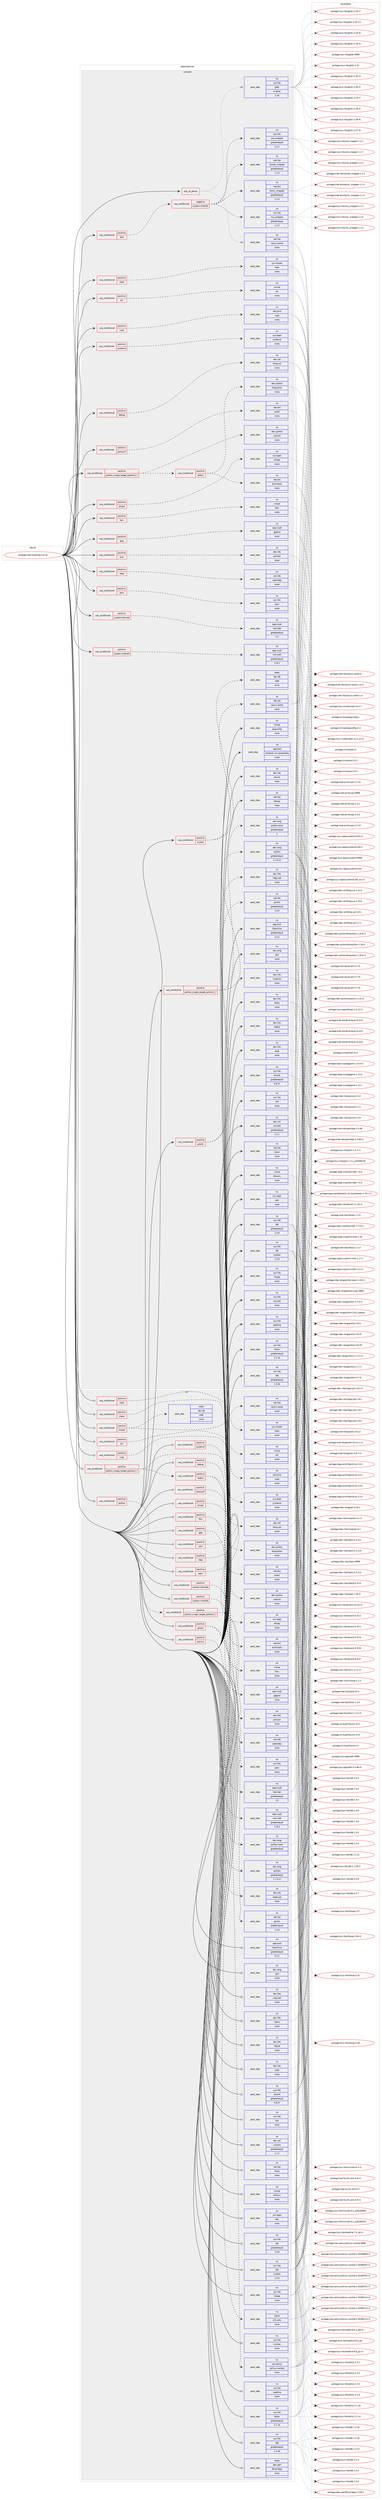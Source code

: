 digraph prolog {

# *************
# Graph options
# *************

newrank=true;
concentrate=true;
compound=true;
graph [rankdir=LR,fontname=Helvetica,fontsize=10,ranksep=1.5];#, ranksep=2.5, nodesep=0.2];
edge  [arrowhead=vee];
node  [fontname=Helvetica,fontsize=10];

# **********
# The ebuild
# **********

subgraph cluster_leftcol {
color=gray;
rank=same;
label=<<i>ebuild</i>>;
id [label="portage://net-fs/samba-4.9.18", color=red, width=4, href="../net-fs/samba-4.9.18.svg"];
}

# ****************
# The dependencies
# ****************

subgraph cluster_midcol {
color=gray;
label=<<i>dependencies</i>>;
subgraph cluster_compile {
fillcolor="#eeeeee";
style=filled;
label=<<i>compile</i>>;
subgraph any2283 {
dependency147785 [label=<<TABLE BORDER="0" CELLBORDER="1" CELLSPACING="0" CELLPADDING="4"><TR><TD CELLPADDING="10">any_of_group</TD></TR></TABLE>>, shape=none, color=red];subgraph pack113034 {
dependency147786 [label=<<TABLE BORDER="0" CELLBORDER="1" CELLSPACING="0" CELLPADDING="4" WIDTH="220"><TR><TD ROWSPAN="6" CELLPADDING="30">pack_dep</TD></TR><TR><TD WIDTH="110">no</TD></TR><TR><TD>net-libs</TD></TR><TR><TD>rpcsvc-proto</TD></TR><TR><TD>none</TD></TR><TR><TD></TD></TR></TABLE>>, shape=none, color=blue];
}
dependency147785:e -> dependency147786:w [weight=20,style="dotted",arrowhead="oinv"];
subgraph pack113035 {
dependency147787 [label=<<TABLE BORDER="0" CELLBORDER="1" CELLSPACING="0" CELLPADDING="4" WIDTH="220"><TR><TD ROWSPAN="6" CELLPADDING="30">pack_dep</TD></TR><TR><TD WIDTH="110">no</TD></TR><TR><TD>sys-libs</TD></TR><TR><TD>glibc</TD></TR><TR><TD>smaller</TD></TR><TR><TD>2.26</TD></TR></TABLE>>, shape=none, color=blue];
}
dependency147785:e -> dependency147787:w [weight=20,style="dotted",arrowhead="oinv"];
}
id:e -> dependency147785:w [weight=20,style="solid",arrowhead="vee"];
subgraph cond32316 {
dependency147788 [label=<<TABLE BORDER="0" CELLBORDER="1" CELLSPACING="0" CELLPADDING="4"><TR><TD ROWSPAN="3" CELLPADDING="10">use_conditional</TD></TR><TR><TD>positive</TD></TR><TR><TD>acl</TD></TR></TABLE>>, shape=none, color=red];
subgraph pack113036 {
dependency147789 [label=<<TABLE BORDER="0" CELLBORDER="1" CELLSPACING="0" CELLPADDING="4" WIDTH="220"><TR><TD ROWSPAN="6" CELLPADDING="30">pack_dep</TD></TR><TR><TD WIDTH="110">no</TD></TR><TR><TD>virtual</TD></TR><TR><TD>acl</TD></TR><TR><TD>none</TD></TR><TR><TD></TD></TR></TABLE>>, shape=none, color=blue];
}
dependency147788:e -> dependency147789:w [weight=20,style="dashed",arrowhead="vee"];
}
id:e -> dependency147788:w [weight=20,style="solid",arrowhead="vee"];
subgraph cond32317 {
dependency147790 [label=<<TABLE BORDER="0" CELLBORDER="1" CELLSPACING="0" CELLPADDING="4"><TR><TD ROWSPAN="3" CELLPADDING="10">use_conditional</TD></TR><TR><TD>positive</TD></TR><TR><TD>ceph</TD></TR></TABLE>>, shape=none, color=red];
subgraph pack113037 {
dependency147791 [label=<<TABLE BORDER="0" CELLBORDER="1" CELLSPACING="0" CELLPADDING="4" WIDTH="220"><TR><TD ROWSPAN="6" CELLPADDING="30">pack_dep</TD></TR><TR><TD WIDTH="110">no</TD></TR><TR><TD>sys-cluster</TD></TR><TR><TD>ceph</TD></TR><TR><TD>none</TD></TR><TR><TD></TD></TR></TABLE>>, shape=none, color=blue];
}
dependency147790:e -> dependency147791:w [weight=20,style="dashed",arrowhead="vee"];
}
id:e -> dependency147790:w [weight=20,style="solid",arrowhead="vee"];
subgraph cond32318 {
dependency147792 [label=<<TABLE BORDER="0" CELLBORDER="1" CELLSPACING="0" CELLPADDING="4"><TR><TD ROWSPAN="3" CELLPADDING="10">use_conditional</TD></TR><TR><TD>positive</TD></TR><TR><TD>cluster</TD></TR></TABLE>>, shape=none, color=red];
subgraph pack113038 {
dependency147793 [label=<<TABLE BORDER="0" CELLBORDER="1" CELLSPACING="0" CELLPADDING="4" WIDTH="220"><TR><TD ROWSPAN="6" CELLPADDING="30">pack_dep</TD></TR><TR><TD WIDTH="110">no</TD></TR><TR><TD>net-libs</TD></TR><TR><TD>rpcsvc-proto</TD></TR><TR><TD>none</TD></TR><TR><TD></TD></TR></TABLE>>, shape=none, color=blue];
}
dependency147792:e -> dependency147793:w [weight=20,style="dashed",arrowhead="vee"];
subgraph pack113039 {
dependency147794 [label=<<TABLE BORDER="0" CELLBORDER="1" CELLSPACING="0" CELLPADDING="4" WIDTH="220"><TR><TD ROWSPAN="6" CELLPADDING="30">pack_dep</TD></TR><TR><TD WIDTH="110">weak</TD></TR><TR><TD>dev-db</TD></TR><TR><TD>ctdb</TD></TR><TR><TD>none</TD></TR><TR><TD></TD></TR></TABLE>>, shape=none, color=blue];
}
dependency147792:e -> dependency147794:w [weight=20,style="dashed",arrowhead="vee"];
}
id:e -> dependency147792:w [weight=20,style="solid",arrowhead="vee"];
subgraph cond32319 {
dependency147795 [label=<<TABLE BORDER="0" CELLBORDER="1" CELLSPACING="0" CELLPADDING="4"><TR><TD ROWSPAN="3" CELLPADDING="10">use_conditional</TD></TR><TR><TD>positive</TD></TR><TR><TD>cups</TD></TR></TABLE>>, shape=none, color=red];
subgraph pack113040 {
dependency147796 [label=<<TABLE BORDER="0" CELLBORDER="1" CELLSPACING="0" CELLPADDING="4" WIDTH="220"><TR><TD ROWSPAN="6" CELLPADDING="30">pack_dep</TD></TR><TR><TD WIDTH="110">no</TD></TR><TR><TD>net-print</TD></TR><TR><TD>cups</TD></TR><TR><TD>none</TD></TR><TR><TD></TD></TR></TABLE>>, shape=none, color=blue];
}
dependency147795:e -> dependency147796:w [weight=20,style="dashed",arrowhead="vee"];
}
id:e -> dependency147795:w [weight=20,style="solid",arrowhead="vee"];
subgraph cond32320 {
dependency147797 [label=<<TABLE BORDER="0" CELLBORDER="1" CELLSPACING="0" CELLPADDING="4"><TR><TD ROWSPAN="3" CELLPADDING="10">use_conditional</TD></TR><TR><TD>positive</TD></TR><TR><TD>debug</TD></TR></TABLE>>, shape=none, color=red];
subgraph pack113041 {
dependency147798 [label=<<TABLE BORDER="0" CELLBORDER="1" CELLSPACING="0" CELLPADDING="4" WIDTH="220"><TR><TD ROWSPAN="6" CELLPADDING="30">pack_dep</TD></TR><TR><TD WIDTH="110">no</TD></TR><TR><TD>dev-util</TD></TR><TR><TD>lttng-ust</TD></TR><TR><TD>none</TD></TR><TR><TD></TD></TR></TABLE>>, shape=none, color=blue];
}
dependency147797:e -> dependency147798:w [weight=20,style="dashed",arrowhead="vee"];
}
id:e -> dependency147797:w [weight=20,style="solid",arrowhead="vee"];
subgraph cond32321 {
dependency147799 [label=<<TABLE BORDER="0" CELLBORDER="1" CELLSPACING="0" CELLPADDING="4"><TR><TD ROWSPAN="3" CELLPADDING="10">use_conditional</TD></TR><TR><TD>positive</TD></TR><TR><TD>dmapi</TD></TR></TABLE>>, shape=none, color=red];
subgraph pack113042 {
dependency147800 [label=<<TABLE BORDER="0" CELLBORDER="1" CELLSPACING="0" CELLPADDING="4" WIDTH="220"><TR><TD ROWSPAN="6" CELLPADDING="30">pack_dep</TD></TR><TR><TD WIDTH="110">no</TD></TR><TR><TD>sys-apps</TD></TR><TR><TD>dmapi</TD></TR><TR><TD>none</TD></TR><TR><TD></TD></TR></TABLE>>, shape=none, color=blue];
}
dependency147799:e -> dependency147800:w [weight=20,style="dashed",arrowhead="vee"];
}
id:e -> dependency147799:w [weight=20,style="solid",arrowhead="vee"];
subgraph cond32322 {
dependency147801 [label=<<TABLE BORDER="0" CELLBORDER="1" CELLSPACING="0" CELLPADDING="4"><TR><TD ROWSPAN="3" CELLPADDING="10">use_conditional</TD></TR><TR><TD>positive</TD></TR><TR><TD>fam</TD></TR></TABLE>>, shape=none, color=red];
subgraph pack113043 {
dependency147802 [label=<<TABLE BORDER="0" CELLBORDER="1" CELLSPACING="0" CELLPADDING="4" WIDTH="220"><TR><TD ROWSPAN="6" CELLPADDING="30">pack_dep</TD></TR><TR><TD WIDTH="110">no</TD></TR><TR><TD>virtual</TD></TR><TR><TD>fam</TD></TR><TR><TD>none</TD></TR><TR><TD></TD></TR></TABLE>>, shape=none, color=blue];
}
dependency147801:e -> dependency147802:w [weight=20,style="dashed",arrowhead="vee"];
}
id:e -> dependency147801:w [weight=20,style="solid",arrowhead="vee"];
subgraph cond32323 {
dependency147803 [label=<<TABLE BORDER="0" CELLBORDER="1" CELLSPACING="0" CELLPADDING="4"><TR><TD ROWSPAN="3" CELLPADDING="10">use_conditional</TD></TR><TR><TD>positive</TD></TR><TR><TD>gnutls</TD></TR></TABLE>>, shape=none, color=red];
subgraph pack113044 {
dependency147804 [label=<<TABLE BORDER="0" CELLBORDER="1" CELLSPACING="0" CELLPADDING="4" WIDTH="220"><TR><TD ROWSPAN="6" CELLPADDING="30">pack_dep</TD></TR><TR><TD WIDTH="110">no</TD></TR><TR><TD>dev-libs</TD></TR><TR><TD>libgcrypt</TD></TR><TR><TD>none</TD></TR><TR><TD></TD></TR></TABLE>>, shape=none, color=blue];
}
dependency147803:e -> dependency147804:w [weight=20,style="dashed",arrowhead="vee"];
subgraph pack113045 {
dependency147805 [label=<<TABLE BORDER="0" CELLBORDER="1" CELLSPACING="0" CELLPADDING="4" WIDTH="220"><TR><TD ROWSPAN="6" CELLPADDING="30">pack_dep</TD></TR><TR><TD WIDTH="110">no</TD></TR><TR><TD>net-libs</TD></TR><TR><TD>gnutls</TD></TR><TR><TD>greaterequal</TD></TR><TR><TD>1.4.0</TD></TR></TABLE>>, shape=none, color=blue];
}
dependency147803:e -> dependency147805:w [weight=20,style="dashed",arrowhead="vee"];
}
id:e -> dependency147803:w [weight=20,style="solid",arrowhead="vee"];
subgraph cond32324 {
dependency147806 [label=<<TABLE BORDER="0" CELLBORDER="1" CELLSPACING="0" CELLPADDING="4"><TR><TD ROWSPAN="3" CELLPADDING="10">use_conditional</TD></TR><TR><TD>positive</TD></TR><TR><TD>gpg</TD></TR></TABLE>>, shape=none, color=red];
subgraph pack113046 {
dependency147807 [label=<<TABLE BORDER="0" CELLBORDER="1" CELLSPACING="0" CELLPADDING="4" WIDTH="220"><TR><TD ROWSPAN="6" CELLPADDING="30">pack_dep</TD></TR><TR><TD WIDTH="110">no</TD></TR><TR><TD>app-crypt</TD></TR><TR><TD>gpgme</TD></TR><TR><TD>none</TD></TR><TR><TD></TD></TR></TABLE>>, shape=none, color=blue];
}
dependency147806:e -> dependency147807:w [weight=20,style="dashed",arrowhead="vee"];
}
id:e -> dependency147806:w [weight=20,style="solid",arrowhead="vee"];
subgraph cond32325 {
dependency147808 [label=<<TABLE BORDER="0" CELLBORDER="1" CELLSPACING="0" CELLPADDING="4"><TR><TD ROWSPAN="3" CELLPADDING="10">use_conditional</TD></TR><TR><TD>positive</TD></TR><TR><TD>json</TD></TR></TABLE>>, shape=none, color=red];
subgraph pack113047 {
dependency147809 [label=<<TABLE BORDER="0" CELLBORDER="1" CELLSPACING="0" CELLPADDING="4" WIDTH="220"><TR><TD ROWSPAN="6" CELLPADDING="30">pack_dep</TD></TR><TR><TD WIDTH="110">no</TD></TR><TR><TD>dev-libs</TD></TR><TR><TD>jansson</TD></TR><TR><TD>none</TD></TR><TR><TD></TD></TR></TABLE>>, shape=none, color=blue];
}
dependency147808:e -> dependency147809:w [weight=20,style="dashed",arrowhead="vee"];
}
id:e -> dependency147808:w [weight=20,style="solid",arrowhead="vee"];
subgraph cond32326 {
dependency147810 [label=<<TABLE BORDER="0" CELLBORDER="1" CELLSPACING="0" CELLPADDING="4"><TR><TD ROWSPAN="3" CELLPADDING="10">use_conditional</TD></TR><TR><TD>positive</TD></TR><TR><TD>ldap</TD></TR></TABLE>>, shape=none, color=red];
subgraph pack113048 {
dependency147811 [label=<<TABLE BORDER="0" CELLBORDER="1" CELLSPACING="0" CELLPADDING="4" WIDTH="220"><TR><TD ROWSPAN="6" CELLPADDING="30">pack_dep</TD></TR><TR><TD WIDTH="110">no</TD></TR><TR><TD>net-nds</TD></TR><TR><TD>openldap</TD></TR><TR><TD>none</TD></TR><TR><TD></TD></TR></TABLE>>, shape=none, color=blue];
}
dependency147810:e -> dependency147811:w [weight=20,style="dashed",arrowhead="vee"];
}
id:e -> dependency147810:w [weight=20,style="solid",arrowhead="vee"];
subgraph cond32327 {
dependency147812 [label=<<TABLE BORDER="0" CELLBORDER="1" CELLSPACING="0" CELLPADDING="4"><TR><TD ROWSPAN="3" CELLPADDING="10">use_conditional</TD></TR><TR><TD>positive</TD></TR><TR><TD>pam</TD></TR></TABLE>>, shape=none, color=red];
subgraph pack113049 {
dependency147813 [label=<<TABLE BORDER="0" CELLBORDER="1" CELLSPACING="0" CELLPADDING="4" WIDTH="220"><TR><TD ROWSPAN="6" CELLPADDING="30">pack_dep</TD></TR><TR><TD WIDTH="110">no</TD></TR><TR><TD>sys-libs</TD></TR><TR><TD>pam</TD></TR><TR><TD>none</TD></TR><TR><TD></TD></TR></TABLE>>, shape=none, color=blue];
}
dependency147812:e -> dependency147813:w [weight=20,style="dashed",arrowhead="vee"];
}
id:e -> dependency147812:w [weight=20,style="solid",arrowhead="vee"];
subgraph cond32328 {
dependency147814 [label=<<TABLE BORDER="0" CELLBORDER="1" CELLSPACING="0" CELLPADDING="4"><TR><TD ROWSPAN="3" CELLPADDING="10">use_conditional</TD></TR><TR><TD>positive</TD></TR><TR><TD>python_single_target_python2_7</TD></TR></TABLE>>, shape=none, color=red];
subgraph pack113050 {
dependency147815 [label=<<TABLE BORDER="0" CELLBORDER="1" CELLSPACING="0" CELLPADDING="4" WIDTH="220"><TR><TD ROWSPAN="6" CELLPADDING="30">pack_dep</TD></TR><TR><TD WIDTH="110">no</TD></TR><TR><TD>dev-lang</TD></TR><TR><TD>python</TD></TR><TR><TD>greaterequal</TD></TR><TR><TD>2.7.5-r2</TD></TR></TABLE>>, shape=none, color=blue];
}
dependency147814:e -> dependency147815:w [weight=20,style="dashed",arrowhead="vee"];
subgraph pack113051 {
dependency147816 [label=<<TABLE BORDER="0" CELLBORDER="1" CELLSPACING="0" CELLPADDING="4" WIDTH="220"><TR><TD ROWSPAN="6" CELLPADDING="30">pack_dep</TD></TR><TR><TD WIDTH="110">no</TD></TR><TR><TD>dev-lang</TD></TR><TR><TD>python-exec</TD></TR><TR><TD>greaterequal</TD></TR><TR><TD>2</TD></TR></TABLE>>, shape=none, color=blue];
}
dependency147814:e -> dependency147816:w [weight=20,style="dashed",arrowhead="vee"];
}
id:e -> dependency147814:w [weight=20,style="solid",arrowhead="vee"];
subgraph cond32329 {
dependency147817 [label=<<TABLE BORDER="0" CELLBORDER="1" CELLSPACING="0" CELLPADDING="4"><TR><TD ROWSPAN="3" CELLPADDING="10">use_conditional</TD></TR><TR><TD>positive</TD></TR><TR><TD>python_single_target_python2_7</TD></TR></TABLE>>, shape=none, color=red];
subgraph pack113052 {
dependency147818 [label=<<TABLE BORDER="0" CELLBORDER="1" CELLSPACING="0" CELLPADDING="4" WIDTH="220"><TR><TD ROWSPAN="6" CELLPADDING="30">pack_dep</TD></TR><TR><TD WIDTH="110">no</TD></TR><TR><TD>dev-python</TD></TR><TR><TD>subunit</TD></TR><TR><TD>none</TD></TR><TR><TD></TD></TR></TABLE>>, shape=none, color=blue];
}
dependency147817:e -> dependency147818:w [weight=20,style="dashed",arrowhead="vee"];
subgraph cond32330 {
dependency147819 [label=<<TABLE BORDER="0" CELLBORDER="1" CELLSPACING="0" CELLPADDING="4"><TR><TD ROWSPAN="3" CELLPADDING="10">use_conditional</TD></TR><TR><TD>positive</TD></TR><TR><TD>addns</TD></TR></TABLE>>, shape=none, color=red];
subgraph pack113053 {
dependency147820 [label=<<TABLE BORDER="0" CELLBORDER="1" CELLSPACING="0" CELLPADDING="4" WIDTH="220"><TR><TD ROWSPAN="6" CELLPADDING="30">pack_dep</TD></TR><TR><TD WIDTH="110">no</TD></TR><TR><TD>net-dns</TD></TR><TR><TD>bind-tools</TD></TR><TR><TD>none</TD></TR><TR><TD></TD></TR></TABLE>>, shape=none, color=blue];
}
dependency147819:e -> dependency147820:w [weight=20,style="dashed",arrowhead="vee"];
subgraph pack113054 {
dependency147821 [label=<<TABLE BORDER="0" CELLBORDER="1" CELLSPACING="0" CELLPADDING="4" WIDTH="220"><TR><TD ROWSPAN="6" CELLPADDING="30">pack_dep</TD></TR><TR><TD WIDTH="110">no</TD></TR><TR><TD>dev-python</TD></TR><TR><TD>dnspython</TD></TR><TR><TD>none</TD></TR><TR><TD></TD></TR></TABLE>>, shape=none, color=blue];
}
dependency147819:e -> dependency147821:w [weight=20,style="dashed",arrowhead="vee"];
}
dependency147817:e -> dependency147819:w [weight=20,style="dashed",arrowhead="vee"];
}
id:e -> dependency147817:w [weight=20,style="solid",arrowhead="vee"];
subgraph cond32331 {
dependency147822 [label=<<TABLE BORDER="0" CELLBORDER="1" CELLSPACING="0" CELLPADDING="4"><TR><TD ROWSPAN="3" CELLPADDING="10">use_conditional</TD></TR><TR><TD>positive</TD></TR><TR><TD>system-heimdal</TD></TR></TABLE>>, shape=none, color=red];
subgraph pack113055 {
dependency147823 [label=<<TABLE BORDER="0" CELLBORDER="1" CELLSPACING="0" CELLPADDING="4" WIDTH="220"><TR><TD ROWSPAN="6" CELLPADDING="30">pack_dep</TD></TR><TR><TD WIDTH="110">no</TD></TR><TR><TD>app-crypt</TD></TR><TR><TD>heimdal</TD></TR><TR><TD>greaterequal</TD></TR><TR><TD>1.5</TD></TR></TABLE>>, shape=none, color=blue];
}
dependency147822:e -> dependency147823:w [weight=20,style="dashed",arrowhead="vee"];
}
id:e -> dependency147822:w [weight=20,style="solid",arrowhead="vee"];
subgraph cond32332 {
dependency147824 [label=<<TABLE BORDER="0" CELLBORDER="1" CELLSPACING="0" CELLPADDING="4"><TR><TD ROWSPAN="3" CELLPADDING="10">use_conditional</TD></TR><TR><TD>positive</TD></TR><TR><TD>system-mitkrb5</TD></TR></TABLE>>, shape=none, color=red];
subgraph pack113056 {
dependency147825 [label=<<TABLE BORDER="0" CELLBORDER="1" CELLSPACING="0" CELLPADDING="4" WIDTH="220"><TR><TD ROWSPAN="6" CELLPADDING="30">pack_dep</TD></TR><TR><TD WIDTH="110">no</TD></TR><TR><TD>app-crypt</TD></TR><TR><TD>mit-krb5</TD></TR><TR><TD>greaterequal</TD></TR><TR><TD>1.15.1</TD></TR></TABLE>>, shape=none, color=blue];
}
dependency147824:e -> dependency147825:w [weight=20,style="dashed",arrowhead="vee"];
}
id:e -> dependency147824:w [weight=20,style="solid",arrowhead="vee"];
subgraph cond32333 {
dependency147826 [label=<<TABLE BORDER="0" CELLBORDER="1" CELLSPACING="0" CELLPADDING="4"><TR><TD ROWSPAN="3" CELLPADDING="10">use_conditional</TD></TR><TR><TD>positive</TD></TR><TR><TD>systemd</TD></TR></TABLE>>, shape=none, color=red];
subgraph pack113057 {
dependency147827 [label=<<TABLE BORDER="0" CELLBORDER="1" CELLSPACING="0" CELLPADDING="4" WIDTH="220"><TR><TD ROWSPAN="6" CELLPADDING="30">pack_dep</TD></TR><TR><TD WIDTH="110">no</TD></TR><TR><TD>sys-apps</TD></TR><TR><TD>systemd</TD></TR><TR><TD>none</TD></TR><TR><TD></TD></TR></TABLE>>, shape=none, color=blue];
}
dependency147826:e -> dependency147827:w [weight=20,style="dashed",arrowhead="vee"];
}
id:e -> dependency147826:w [weight=20,style="solid",arrowhead="vee"];
subgraph cond32334 {
dependency147828 [label=<<TABLE BORDER="0" CELLBORDER="1" CELLSPACING="0" CELLPADDING="4"><TR><TD ROWSPAN="3" CELLPADDING="10">use_conditional</TD></TR><TR><TD>positive</TD></TR><TR><TD>test</TD></TR></TABLE>>, shape=none, color=red];
subgraph cond32335 {
dependency147829 [label=<<TABLE BORDER="0" CELLBORDER="1" CELLSPACING="0" CELLPADDING="4"><TR><TD ROWSPAN="3" CELLPADDING="10">use_conditional</TD></TR><TR><TD>negative</TD></TR><TR><TD>system-mitkrb5</TD></TR></TABLE>>, shape=none, color=red];
subgraph pack113058 {
dependency147830 [label=<<TABLE BORDER="0" CELLBORDER="1" CELLSPACING="0" CELLPADDING="4" WIDTH="220"><TR><TD ROWSPAN="6" CELLPADDING="30">pack_dep</TD></TR><TR><TD WIDTH="110">no</TD></TR><TR><TD>sys-libs</TD></TR><TR><TD>nss_wrapper</TD></TR><TR><TD>greaterequal</TD></TR><TR><TD>1.1.3</TD></TR></TABLE>>, shape=none, color=blue];
}
dependency147829:e -> dependency147830:w [weight=20,style="dashed",arrowhead="vee"];
subgraph pack113059 {
dependency147831 [label=<<TABLE BORDER="0" CELLBORDER="1" CELLSPACING="0" CELLPADDING="4" WIDTH="220"><TR><TD ROWSPAN="6" CELLPADDING="30">pack_dep</TD></TR><TR><TD WIDTH="110">no</TD></TR><TR><TD>net-dns</TD></TR><TR><TD>resolv_wrapper</TD></TR><TR><TD>greaterequal</TD></TR><TR><TD>1.1.4</TD></TR></TABLE>>, shape=none, color=blue];
}
dependency147829:e -> dependency147831:w [weight=20,style="dashed",arrowhead="vee"];
subgraph pack113060 {
dependency147832 [label=<<TABLE BORDER="0" CELLBORDER="1" CELLSPACING="0" CELLPADDING="4" WIDTH="220"><TR><TD ROWSPAN="6" CELLPADDING="30">pack_dep</TD></TR><TR><TD WIDTH="110">no</TD></TR><TR><TD>net-libs</TD></TR><TR><TD>socket_wrapper</TD></TR><TR><TD>greaterequal</TD></TR><TR><TD>1.1.9</TD></TR></TABLE>>, shape=none, color=blue];
}
dependency147829:e -> dependency147832:w [weight=20,style="dashed",arrowhead="vee"];
subgraph pack113061 {
dependency147833 [label=<<TABLE BORDER="0" CELLBORDER="1" CELLSPACING="0" CELLPADDING="4" WIDTH="220"><TR><TD ROWSPAN="6" CELLPADDING="30">pack_dep</TD></TR><TR><TD WIDTH="110">no</TD></TR><TR><TD>sys-libs</TD></TR><TR><TD>uid_wrapper</TD></TR><TR><TD>greaterequal</TD></TR><TR><TD>1.2.1</TD></TR></TABLE>>, shape=none, color=blue];
}
dependency147829:e -> dependency147833:w [weight=20,style="dashed",arrowhead="vee"];
}
dependency147828:e -> dependency147829:w [weight=20,style="dashed",arrowhead="vee"];
}
id:e -> dependency147828:w [weight=20,style="solid",arrowhead="vee"];
subgraph cond32336 {
dependency147834 [label=<<TABLE BORDER="0" CELLBORDER="1" CELLSPACING="0" CELLPADDING="4"><TR><TD ROWSPAN="3" CELLPADDING="10">use_conditional</TD></TR><TR><TD>positive</TD></TR><TR><TD>zeroconf</TD></TR></TABLE>>, shape=none, color=red];
subgraph pack113062 {
dependency147835 [label=<<TABLE BORDER="0" CELLBORDER="1" CELLSPACING="0" CELLPADDING="4" WIDTH="220"><TR><TD ROWSPAN="6" CELLPADDING="30">pack_dep</TD></TR><TR><TD WIDTH="110">no</TD></TR><TR><TD>net-dns</TD></TR><TR><TD>avahi</TD></TR><TR><TD>none</TD></TR><TR><TD></TD></TR></TABLE>>, shape=none, color=blue];
}
dependency147834:e -> dependency147835:w [weight=20,style="dashed",arrowhead="vee"];
}
id:e -> dependency147834:w [weight=20,style="solid",arrowhead="vee"];
subgraph pack113063 {
dependency147836 [label=<<TABLE BORDER="0" CELLBORDER="1" CELLSPACING="0" CELLPADDING="4" WIDTH="220"><TR><TD ROWSPAN="6" CELLPADDING="30">pack_dep</TD></TR><TR><TD WIDTH="110">no</TD></TR><TR><TD>app-arch</TD></TR><TR><TD>libarchive</TD></TR><TR><TD>greaterequal</TD></TR><TR><TD>3.1.2</TD></TR></TABLE>>, shape=none, color=blue];
}
id:e -> dependency147836:w [weight=20,style="solid",arrowhead="vee"];
subgraph pack113064 {
dependency147837 [label=<<TABLE BORDER="0" CELLBORDER="1" CELLSPACING="0" CELLPADDING="4" WIDTH="220"><TR><TD ROWSPAN="6" CELLPADDING="30">pack_dep</TD></TR><TR><TD WIDTH="110">no</TD></TR><TR><TD>app-text</TD></TR><TR><TD>docbook-xsl-stylesheets</TD></TR><TR><TD>none</TD></TR><TR><TD></TD></TR></TABLE>>, shape=none, color=blue];
}
id:e -> dependency147837:w [weight=20,style="solid",arrowhead="vee"];
subgraph pack113065 {
dependency147838 [label=<<TABLE BORDER="0" CELLBORDER="1" CELLSPACING="0" CELLPADDING="4" WIDTH="220"><TR><TD ROWSPAN="6" CELLPADDING="30">pack_dep</TD></TR><TR><TD WIDTH="110">no</TD></TR><TR><TD>dev-lang</TD></TR><TR><TD>perl</TD></TR><TR><TD>none</TD></TR><TR><TD></TD></TR></TABLE>>, shape=none, color=blue];
}
id:e -> dependency147838:w [weight=20,style="solid",arrowhead="vee"];
subgraph pack113066 {
dependency147839 [label=<<TABLE BORDER="0" CELLBORDER="1" CELLSPACING="0" CELLPADDING="4" WIDTH="220"><TR><TD ROWSPAN="6" CELLPADDING="30">pack_dep</TD></TR><TR><TD WIDTH="110">no</TD></TR><TR><TD>dev-libs</TD></TR><TR><TD>iniparser</TD></TR><TR><TD>none</TD></TR><TR><TD></TD></TR></TABLE>>, shape=none, color=blue];
}
id:e -> dependency147839:w [weight=20,style="solid",arrowhead="vee"];
subgraph pack113067 {
dependency147840 [label=<<TABLE BORDER="0" CELLBORDER="1" CELLSPACING="0" CELLPADDING="4" WIDTH="220"><TR><TD ROWSPAN="6" CELLPADDING="30">pack_dep</TD></TR><TR><TD WIDTH="110">no</TD></TR><TR><TD>dev-libs</TD></TR><TR><TD>libaio</TD></TR><TR><TD>none</TD></TR><TR><TD></TD></TR></TABLE>>, shape=none, color=blue];
}
id:e -> dependency147840:w [weight=20,style="solid",arrowhead="vee"];
subgraph pack113068 {
dependency147841 [label=<<TABLE BORDER="0" CELLBORDER="1" CELLSPACING="0" CELLPADDING="4" WIDTH="220"><TR><TD ROWSPAN="6" CELLPADDING="30">pack_dep</TD></TR><TR><TD WIDTH="110">no</TD></TR><TR><TD>dev-libs</TD></TR><TR><TD>libbsd</TD></TR><TR><TD>none</TD></TR><TR><TD></TD></TR></TABLE>>, shape=none, color=blue];
}
id:e -> dependency147841:w [weight=20,style="solid",arrowhead="vee"];
subgraph pack113069 {
dependency147842 [label=<<TABLE BORDER="0" CELLBORDER="1" CELLSPACING="0" CELLPADDING="4" WIDTH="220"><TR><TD ROWSPAN="6" CELLPADDING="30">pack_dep</TD></TR><TR><TD WIDTH="110">no</TD></TR><TR><TD>dev-libs</TD></TR><TR><TD>libxslt</TD></TR><TR><TD>none</TD></TR><TR><TD></TD></TR></TABLE>>, shape=none, color=blue];
}
id:e -> dependency147842:w [weight=20,style="solid",arrowhead="vee"];
subgraph pack113070 {
dependency147843 [label=<<TABLE BORDER="0" CELLBORDER="1" CELLSPACING="0" CELLPADDING="4" WIDTH="220"><TR><TD ROWSPAN="6" CELLPADDING="30">pack_dep</TD></TR><TR><TD WIDTH="110">no</TD></TR><TR><TD>dev-libs</TD></TR><TR><TD>popt</TD></TR><TR><TD>none</TD></TR><TR><TD></TD></TR></TABLE>>, shape=none, color=blue];
}
id:e -> dependency147843:w [weight=20,style="solid",arrowhead="vee"];
subgraph pack113071 {
dependency147844 [label=<<TABLE BORDER="0" CELLBORDER="1" CELLSPACING="0" CELLPADDING="4" WIDTH="220"><TR><TD ROWSPAN="6" CELLPADDING="30">pack_dep</TD></TR><TR><TD WIDTH="110">no</TD></TR><TR><TD>dev-util</TD></TR><TR><TD>cmocka</TD></TR><TR><TD>greaterequal</TD></TR><TR><TD>1.1.1</TD></TR></TABLE>>, shape=none, color=blue];
}
id:e -> dependency147844:w [weight=20,style="solid",arrowhead="vee"];
subgraph pack113072 {
dependency147845 [label=<<TABLE BORDER="0" CELLBORDER="1" CELLSPACING="0" CELLPADDING="4" WIDTH="220"><TR><TD ROWSPAN="6" CELLPADDING="30">pack_dep</TD></TR><TR><TD WIDTH="110">no</TD></TR><TR><TD>net-libs</TD></TR><TR><TD>libnsl</TD></TR><TR><TD>none</TD></TR><TR><TD></TD></TR></TABLE>>, shape=none, color=blue];
}
id:e -> dependency147845:w [weight=20,style="solid",arrowhead="vee"];
subgraph pack113073 {
dependency147846 [label=<<TABLE BORDER="0" CELLBORDER="1" CELLSPACING="0" CELLPADDING="4" WIDTH="220"><TR><TD ROWSPAN="6" CELLPADDING="30">pack_dep</TD></TR><TR><TD WIDTH="110">no</TD></TR><TR><TD>net-libs</TD></TR><TR><TD>libtirpc</TD></TR><TR><TD>none</TD></TR><TR><TD></TD></TR></TABLE>>, shape=none, color=blue];
}
id:e -> dependency147846:w [weight=20,style="solid",arrowhead="vee"];
subgraph pack113074 {
dependency147847 [label=<<TABLE BORDER="0" CELLBORDER="1" CELLSPACING="0" CELLPADDING="4" WIDTH="220"><TR><TD ROWSPAN="6" CELLPADDING="30">pack_dep</TD></TR><TR><TD WIDTH="110">no</TD></TR><TR><TD>sys-apps</TD></TR><TR><TD>attr</TD></TR><TR><TD>none</TD></TR><TR><TD></TD></TR></TABLE>>, shape=none, color=blue];
}
id:e -> dependency147847:w [weight=20,style="solid",arrowhead="vee"];
subgraph pack113075 {
dependency147848 [label=<<TABLE BORDER="0" CELLBORDER="1" CELLSPACING="0" CELLPADDING="4" WIDTH="220"><TR><TD ROWSPAN="6" CELLPADDING="30">pack_dep</TD></TR><TR><TD WIDTH="110">no</TD></TR><TR><TD>sys-libs</TD></TR><TR><TD>ldb</TD></TR><TR><TD>greaterequal</TD></TR><TR><TD>1.4.8</TD></TR></TABLE>>, shape=none, color=blue];
}
id:e -> dependency147848:w [weight=20,style="solid",arrowhead="vee"];
subgraph pack113076 {
dependency147849 [label=<<TABLE BORDER="0" CELLBORDER="1" CELLSPACING="0" CELLPADDING="4" WIDTH="220"><TR><TD ROWSPAN="6" CELLPADDING="30">pack_dep</TD></TR><TR><TD WIDTH="110">no</TD></TR><TR><TD>sys-libs</TD></TR><TR><TD>ldb</TD></TR><TR><TD>smaller</TD></TR><TR><TD>1.5.0</TD></TR></TABLE>>, shape=none, color=blue];
}
id:e -> dependency147849:w [weight=20,style="solid",arrowhead="vee"];
subgraph pack113077 {
dependency147850 [label=<<TABLE BORDER="0" CELLBORDER="1" CELLSPACING="0" CELLPADDING="4" WIDTH="220"><TR><TD ROWSPAN="6" CELLPADDING="30">pack_dep</TD></TR><TR><TD WIDTH="110">no</TD></TR><TR><TD>sys-libs</TD></TR><TR><TD>libcap</TD></TR><TR><TD>none</TD></TR><TR><TD></TD></TR></TABLE>>, shape=none, color=blue];
}
id:e -> dependency147850:w [weight=20,style="solid",arrowhead="vee"];
subgraph pack113078 {
dependency147851 [label=<<TABLE BORDER="0" CELLBORDER="1" CELLSPACING="0" CELLPADDING="4" WIDTH="220"><TR><TD ROWSPAN="6" CELLPADDING="30">pack_dep</TD></TR><TR><TD WIDTH="110">no</TD></TR><TR><TD>sys-libs</TD></TR><TR><TD>ncurses</TD></TR><TR><TD>none</TD></TR><TR><TD></TD></TR></TABLE>>, shape=none, color=blue];
}
id:e -> dependency147851:w [weight=20,style="solid",arrowhead="vee"];
subgraph pack113079 {
dependency147852 [label=<<TABLE BORDER="0" CELLBORDER="1" CELLSPACING="0" CELLPADDING="4" WIDTH="220"><TR><TD ROWSPAN="6" CELLPADDING="30">pack_dep</TD></TR><TR><TD WIDTH="110">no</TD></TR><TR><TD>sys-libs</TD></TR><TR><TD>readline</TD></TR><TR><TD>none</TD></TR><TR><TD></TD></TR></TABLE>>, shape=none, color=blue];
}
id:e -> dependency147852:w [weight=20,style="solid",arrowhead="vee"];
subgraph pack113080 {
dependency147853 [label=<<TABLE BORDER="0" CELLBORDER="1" CELLSPACING="0" CELLPADDING="4" WIDTH="220"><TR><TD ROWSPAN="6" CELLPADDING="30">pack_dep</TD></TR><TR><TD WIDTH="110">no</TD></TR><TR><TD>sys-libs</TD></TR><TR><TD>talloc</TD></TR><TR><TD>greaterequal</TD></TR><TR><TD>2.1.14</TD></TR></TABLE>>, shape=none, color=blue];
}
id:e -> dependency147853:w [weight=20,style="solid",arrowhead="vee"];
subgraph pack113081 {
dependency147854 [label=<<TABLE BORDER="0" CELLBORDER="1" CELLSPACING="0" CELLPADDING="4" WIDTH="220"><TR><TD ROWSPAN="6" CELLPADDING="30">pack_dep</TD></TR><TR><TD WIDTH="110">no</TD></TR><TR><TD>sys-libs</TD></TR><TR><TD>tdb</TD></TR><TR><TD>greaterequal</TD></TR><TR><TD>1.3.16</TD></TR></TABLE>>, shape=none, color=blue];
}
id:e -> dependency147854:w [weight=20,style="solid",arrowhead="vee"];
subgraph pack113082 {
dependency147855 [label=<<TABLE BORDER="0" CELLBORDER="1" CELLSPACING="0" CELLPADDING="4" WIDTH="220"><TR><TD ROWSPAN="6" CELLPADDING="30">pack_dep</TD></TR><TR><TD WIDTH="110">no</TD></TR><TR><TD>sys-libs</TD></TR><TR><TD>tevent</TD></TR><TR><TD>greaterequal</TD></TR><TR><TD>0.9.37</TD></TR></TABLE>>, shape=none, color=blue];
}
id:e -> dependency147855:w [weight=20,style="solid",arrowhead="vee"];
subgraph pack113083 {
dependency147856 [label=<<TABLE BORDER="0" CELLBORDER="1" CELLSPACING="0" CELLPADDING="4" WIDTH="220"><TR><TD ROWSPAN="6" CELLPADDING="30">pack_dep</TD></TR><TR><TD WIDTH="110">no</TD></TR><TR><TD>sys-libs</TD></TR><TR><TD>zlib</TD></TR><TR><TD>none</TD></TR><TR><TD></TD></TR></TABLE>>, shape=none, color=blue];
}
id:e -> dependency147856:w [weight=20,style="solid",arrowhead="vee"];
subgraph pack113084 {
dependency147857 [label=<<TABLE BORDER="0" CELLBORDER="1" CELLSPACING="0" CELLPADDING="4" WIDTH="220"><TR><TD ROWSPAN="6" CELLPADDING="30">pack_dep</TD></TR><TR><TD WIDTH="110">no</TD></TR><TR><TD>virtual</TD></TR><TR><TD>libiconv</TD></TR><TR><TD>none</TD></TR><TR><TD></TD></TR></TABLE>>, shape=none, color=blue];
}
id:e -> dependency147857:w [weight=20,style="solid",arrowhead="vee"];
subgraph pack113085 {
dependency147858 [label=<<TABLE BORDER="0" CELLBORDER="1" CELLSPACING="0" CELLPADDING="4" WIDTH="220"><TR><TD ROWSPAN="6" CELLPADDING="30">pack_dep</TD></TR><TR><TD WIDTH="110">no</TD></TR><TR><TD>virtual</TD></TR><TR><TD>pkgconfig</TD></TR><TR><TD>none</TD></TR><TR><TD></TD></TR></TABLE>>, shape=none, color=blue];
}
id:e -> dependency147858:w [weight=20,style="solid",arrowhead="vee"];
}
subgraph cluster_compileandrun {
fillcolor="#eeeeee";
style=filled;
label=<<i>compile and run</i>>;
}
subgraph cluster_run {
fillcolor="#eeeeee";
style=filled;
label=<<i>run</i>>;
subgraph cond32337 {
dependency147859 [label=<<TABLE BORDER="0" CELLBORDER="1" CELLSPACING="0" CELLPADDING="4"><TR><TD ROWSPAN="3" CELLPADDING="10">use_conditional</TD></TR><TR><TD>positive</TD></TR><TR><TD>acl</TD></TR></TABLE>>, shape=none, color=red];
subgraph pack113086 {
dependency147860 [label=<<TABLE BORDER="0" CELLBORDER="1" CELLSPACING="0" CELLPADDING="4" WIDTH="220"><TR><TD ROWSPAN="6" CELLPADDING="30">pack_dep</TD></TR><TR><TD WIDTH="110">no</TD></TR><TR><TD>virtual</TD></TR><TR><TD>acl</TD></TR><TR><TD>none</TD></TR><TR><TD></TD></TR></TABLE>>, shape=none, color=blue];
}
dependency147859:e -> dependency147860:w [weight=20,style="dashed",arrowhead="vee"];
}
id:e -> dependency147859:w [weight=20,style="solid",arrowhead="odot"];
subgraph cond32338 {
dependency147861 [label=<<TABLE BORDER="0" CELLBORDER="1" CELLSPACING="0" CELLPADDING="4"><TR><TD ROWSPAN="3" CELLPADDING="10">use_conditional</TD></TR><TR><TD>positive</TD></TR><TR><TD>ceph</TD></TR></TABLE>>, shape=none, color=red];
subgraph pack113087 {
dependency147862 [label=<<TABLE BORDER="0" CELLBORDER="1" CELLSPACING="0" CELLPADDING="4" WIDTH="220"><TR><TD ROWSPAN="6" CELLPADDING="30">pack_dep</TD></TR><TR><TD WIDTH="110">no</TD></TR><TR><TD>sys-cluster</TD></TR><TR><TD>ceph</TD></TR><TR><TD>none</TD></TR><TR><TD></TD></TR></TABLE>>, shape=none, color=blue];
}
dependency147861:e -> dependency147862:w [weight=20,style="dashed",arrowhead="vee"];
}
id:e -> dependency147861:w [weight=20,style="solid",arrowhead="odot"];
subgraph cond32339 {
dependency147863 [label=<<TABLE BORDER="0" CELLBORDER="1" CELLSPACING="0" CELLPADDING="4"><TR><TD ROWSPAN="3" CELLPADDING="10">use_conditional</TD></TR><TR><TD>positive</TD></TR><TR><TD>client</TD></TR></TABLE>>, shape=none, color=red];
subgraph pack113088 {
dependency147864 [label=<<TABLE BORDER="0" CELLBORDER="1" CELLSPACING="0" CELLPADDING="4" WIDTH="220"><TR><TD ROWSPAN="6" CELLPADDING="30">pack_dep</TD></TR><TR><TD WIDTH="110">no</TD></TR><TR><TD>net-fs</TD></TR><TR><TD>cifs-utils</TD></TR><TR><TD>none</TD></TR><TR><TD></TD></TR></TABLE>>, shape=none, color=blue];
}
dependency147863:e -> dependency147864:w [weight=20,style="dashed",arrowhead="vee"];
}
id:e -> dependency147863:w [weight=20,style="solid",arrowhead="odot"];
subgraph cond32340 {
dependency147865 [label=<<TABLE BORDER="0" CELLBORDER="1" CELLSPACING="0" CELLPADDING="4"><TR><TD ROWSPAN="3" CELLPADDING="10">use_conditional</TD></TR><TR><TD>positive</TD></TR><TR><TD>cluster</TD></TR></TABLE>>, shape=none, color=red];
subgraph pack113089 {
dependency147866 [label=<<TABLE BORDER="0" CELLBORDER="1" CELLSPACING="0" CELLPADDING="4" WIDTH="220"><TR><TD ROWSPAN="6" CELLPADDING="30">pack_dep</TD></TR><TR><TD WIDTH="110">no</TD></TR><TR><TD>net-libs</TD></TR><TR><TD>rpcsvc-proto</TD></TR><TR><TD>none</TD></TR><TR><TD></TD></TR></TABLE>>, shape=none, color=blue];
}
dependency147865:e -> dependency147866:w [weight=20,style="dashed",arrowhead="vee"];
subgraph pack113090 {
dependency147867 [label=<<TABLE BORDER="0" CELLBORDER="1" CELLSPACING="0" CELLPADDING="4" WIDTH="220"><TR><TD ROWSPAN="6" CELLPADDING="30">pack_dep</TD></TR><TR><TD WIDTH="110">weak</TD></TR><TR><TD>dev-db</TD></TR><TR><TD>ctdb</TD></TR><TR><TD>none</TD></TR><TR><TD></TD></TR></TABLE>>, shape=none, color=blue];
}
dependency147865:e -> dependency147867:w [weight=20,style="dashed",arrowhead="vee"];
}
id:e -> dependency147865:w [weight=20,style="solid",arrowhead="odot"];
subgraph cond32341 {
dependency147868 [label=<<TABLE BORDER="0" CELLBORDER="1" CELLSPACING="0" CELLPADDING="4"><TR><TD ROWSPAN="3" CELLPADDING="10">use_conditional</TD></TR><TR><TD>positive</TD></TR><TR><TD>cups</TD></TR></TABLE>>, shape=none, color=red];
subgraph pack113091 {
dependency147869 [label=<<TABLE BORDER="0" CELLBORDER="1" CELLSPACING="0" CELLPADDING="4" WIDTH="220"><TR><TD ROWSPAN="6" CELLPADDING="30">pack_dep</TD></TR><TR><TD WIDTH="110">no</TD></TR><TR><TD>net-print</TD></TR><TR><TD>cups</TD></TR><TR><TD>none</TD></TR><TR><TD></TD></TR></TABLE>>, shape=none, color=blue];
}
dependency147868:e -> dependency147869:w [weight=20,style="dashed",arrowhead="vee"];
}
id:e -> dependency147868:w [weight=20,style="solid",arrowhead="odot"];
subgraph cond32342 {
dependency147870 [label=<<TABLE BORDER="0" CELLBORDER="1" CELLSPACING="0" CELLPADDING="4"><TR><TD ROWSPAN="3" CELLPADDING="10">use_conditional</TD></TR><TR><TD>positive</TD></TR><TR><TD>debug</TD></TR></TABLE>>, shape=none, color=red];
subgraph pack113092 {
dependency147871 [label=<<TABLE BORDER="0" CELLBORDER="1" CELLSPACING="0" CELLPADDING="4" WIDTH="220"><TR><TD ROWSPAN="6" CELLPADDING="30">pack_dep</TD></TR><TR><TD WIDTH="110">no</TD></TR><TR><TD>dev-util</TD></TR><TR><TD>lttng-ust</TD></TR><TR><TD>none</TD></TR><TR><TD></TD></TR></TABLE>>, shape=none, color=blue];
}
dependency147870:e -> dependency147871:w [weight=20,style="dashed",arrowhead="vee"];
}
id:e -> dependency147870:w [weight=20,style="solid",arrowhead="odot"];
subgraph cond32343 {
dependency147872 [label=<<TABLE BORDER="0" CELLBORDER="1" CELLSPACING="0" CELLPADDING="4"><TR><TD ROWSPAN="3" CELLPADDING="10">use_conditional</TD></TR><TR><TD>positive</TD></TR><TR><TD>dmapi</TD></TR></TABLE>>, shape=none, color=red];
subgraph pack113093 {
dependency147873 [label=<<TABLE BORDER="0" CELLBORDER="1" CELLSPACING="0" CELLPADDING="4" WIDTH="220"><TR><TD ROWSPAN="6" CELLPADDING="30">pack_dep</TD></TR><TR><TD WIDTH="110">no</TD></TR><TR><TD>sys-apps</TD></TR><TR><TD>dmapi</TD></TR><TR><TD>none</TD></TR><TR><TD></TD></TR></TABLE>>, shape=none, color=blue];
}
dependency147872:e -> dependency147873:w [weight=20,style="dashed",arrowhead="vee"];
}
id:e -> dependency147872:w [weight=20,style="solid",arrowhead="odot"];
subgraph cond32344 {
dependency147874 [label=<<TABLE BORDER="0" CELLBORDER="1" CELLSPACING="0" CELLPADDING="4"><TR><TD ROWSPAN="3" CELLPADDING="10">use_conditional</TD></TR><TR><TD>positive</TD></TR><TR><TD>fam</TD></TR></TABLE>>, shape=none, color=red];
subgraph pack113094 {
dependency147875 [label=<<TABLE BORDER="0" CELLBORDER="1" CELLSPACING="0" CELLPADDING="4" WIDTH="220"><TR><TD ROWSPAN="6" CELLPADDING="30">pack_dep</TD></TR><TR><TD WIDTH="110">no</TD></TR><TR><TD>virtual</TD></TR><TR><TD>fam</TD></TR><TR><TD>none</TD></TR><TR><TD></TD></TR></TABLE>>, shape=none, color=blue];
}
dependency147874:e -> dependency147875:w [weight=20,style="dashed",arrowhead="vee"];
}
id:e -> dependency147874:w [weight=20,style="solid",arrowhead="odot"];
subgraph cond32345 {
dependency147876 [label=<<TABLE BORDER="0" CELLBORDER="1" CELLSPACING="0" CELLPADDING="4"><TR><TD ROWSPAN="3" CELLPADDING="10">use_conditional</TD></TR><TR><TD>positive</TD></TR><TR><TD>gnutls</TD></TR></TABLE>>, shape=none, color=red];
subgraph pack113095 {
dependency147877 [label=<<TABLE BORDER="0" CELLBORDER="1" CELLSPACING="0" CELLPADDING="4" WIDTH="220"><TR><TD ROWSPAN="6" CELLPADDING="30">pack_dep</TD></TR><TR><TD WIDTH="110">no</TD></TR><TR><TD>dev-libs</TD></TR><TR><TD>libgcrypt</TD></TR><TR><TD>none</TD></TR><TR><TD></TD></TR></TABLE>>, shape=none, color=blue];
}
dependency147876:e -> dependency147877:w [weight=20,style="dashed",arrowhead="vee"];
subgraph pack113096 {
dependency147878 [label=<<TABLE BORDER="0" CELLBORDER="1" CELLSPACING="0" CELLPADDING="4" WIDTH="220"><TR><TD ROWSPAN="6" CELLPADDING="30">pack_dep</TD></TR><TR><TD WIDTH="110">no</TD></TR><TR><TD>net-libs</TD></TR><TR><TD>gnutls</TD></TR><TR><TD>greaterequal</TD></TR><TR><TD>1.4.0</TD></TR></TABLE>>, shape=none, color=blue];
}
dependency147876:e -> dependency147878:w [weight=20,style="dashed",arrowhead="vee"];
}
id:e -> dependency147876:w [weight=20,style="solid",arrowhead="odot"];
subgraph cond32346 {
dependency147879 [label=<<TABLE BORDER="0" CELLBORDER="1" CELLSPACING="0" CELLPADDING="4"><TR><TD ROWSPAN="3" CELLPADDING="10">use_conditional</TD></TR><TR><TD>positive</TD></TR><TR><TD>gpg</TD></TR></TABLE>>, shape=none, color=red];
subgraph pack113097 {
dependency147880 [label=<<TABLE BORDER="0" CELLBORDER="1" CELLSPACING="0" CELLPADDING="4" WIDTH="220"><TR><TD ROWSPAN="6" CELLPADDING="30">pack_dep</TD></TR><TR><TD WIDTH="110">no</TD></TR><TR><TD>app-crypt</TD></TR><TR><TD>gpgme</TD></TR><TR><TD>none</TD></TR><TR><TD></TD></TR></TABLE>>, shape=none, color=blue];
}
dependency147879:e -> dependency147880:w [weight=20,style="dashed",arrowhead="vee"];
}
id:e -> dependency147879:w [weight=20,style="solid",arrowhead="odot"];
subgraph cond32347 {
dependency147881 [label=<<TABLE BORDER="0" CELLBORDER="1" CELLSPACING="0" CELLPADDING="4"><TR><TD ROWSPAN="3" CELLPADDING="10">use_conditional</TD></TR><TR><TD>positive</TD></TR><TR><TD>json</TD></TR></TABLE>>, shape=none, color=red];
subgraph pack113098 {
dependency147882 [label=<<TABLE BORDER="0" CELLBORDER="1" CELLSPACING="0" CELLPADDING="4" WIDTH="220"><TR><TD ROWSPAN="6" CELLPADDING="30">pack_dep</TD></TR><TR><TD WIDTH="110">no</TD></TR><TR><TD>dev-libs</TD></TR><TR><TD>jansson</TD></TR><TR><TD>none</TD></TR><TR><TD></TD></TR></TABLE>>, shape=none, color=blue];
}
dependency147881:e -> dependency147882:w [weight=20,style="dashed",arrowhead="vee"];
}
id:e -> dependency147881:w [weight=20,style="solid",arrowhead="odot"];
subgraph cond32348 {
dependency147883 [label=<<TABLE BORDER="0" CELLBORDER="1" CELLSPACING="0" CELLPADDING="4"><TR><TD ROWSPAN="3" CELLPADDING="10">use_conditional</TD></TR><TR><TD>positive</TD></TR><TR><TD>ldap</TD></TR></TABLE>>, shape=none, color=red];
subgraph pack113099 {
dependency147884 [label=<<TABLE BORDER="0" CELLBORDER="1" CELLSPACING="0" CELLPADDING="4" WIDTH="220"><TR><TD ROWSPAN="6" CELLPADDING="30">pack_dep</TD></TR><TR><TD WIDTH="110">no</TD></TR><TR><TD>net-nds</TD></TR><TR><TD>openldap</TD></TR><TR><TD>none</TD></TR><TR><TD></TD></TR></TABLE>>, shape=none, color=blue];
}
dependency147883:e -> dependency147884:w [weight=20,style="dashed",arrowhead="vee"];
}
id:e -> dependency147883:w [weight=20,style="solid",arrowhead="odot"];
subgraph cond32349 {
dependency147885 [label=<<TABLE BORDER="0" CELLBORDER="1" CELLSPACING="0" CELLPADDING="4"><TR><TD ROWSPAN="3" CELLPADDING="10">use_conditional</TD></TR><TR><TD>positive</TD></TR><TR><TD>pam</TD></TR></TABLE>>, shape=none, color=red];
subgraph pack113100 {
dependency147886 [label=<<TABLE BORDER="0" CELLBORDER="1" CELLSPACING="0" CELLPADDING="4" WIDTH="220"><TR><TD ROWSPAN="6" CELLPADDING="30">pack_dep</TD></TR><TR><TD WIDTH="110">no</TD></TR><TR><TD>sys-libs</TD></TR><TR><TD>pam</TD></TR><TR><TD>none</TD></TR><TR><TD></TD></TR></TABLE>>, shape=none, color=blue];
}
dependency147885:e -> dependency147886:w [weight=20,style="dashed",arrowhead="vee"];
}
id:e -> dependency147885:w [weight=20,style="solid",arrowhead="odot"];
subgraph cond32350 {
dependency147887 [label=<<TABLE BORDER="0" CELLBORDER="1" CELLSPACING="0" CELLPADDING="4"><TR><TD ROWSPAN="3" CELLPADDING="10">use_conditional</TD></TR><TR><TD>positive</TD></TR><TR><TD>python</TD></TR></TABLE>>, shape=none, color=red];
subgraph cond32351 {
dependency147888 [label=<<TABLE BORDER="0" CELLBORDER="1" CELLSPACING="0" CELLPADDING="4"><TR><TD ROWSPAN="3" CELLPADDING="10">use_conditional</TD></TR><TR><TD>positive</TD></TR><TR><TD>python_single_target_python2_7</TD></TR></TABLE>>, shape=none, color=red];
subgraph pack113101 {
dependency147889 [label=<<TABLE BORDER="0" CELLBORDER="1" CELLSPACING="0" CELLPADDING="4" WIDTH="220"><TR><TD ROWSPAN="6" CELLPADDING="30">pack_dep</TD></TR><TR><TD WIDTH="110">no</TD></TR><TR><TD>dev-lang</TD></TR><TR><TD>python</TD></TR><TR><TD>greaterequal</TD></TR><TR><TD>2.7.5-r2</TD></TR></TABLE>>, shape=none, color=blue];
}
dependency147888:e -> dependency147889:w [weight=20,style="dashed",arrowhead="vee"];
subgraph pack113102 {
dependency147890 [label=<<TABLE BORDER="0" CELLBORDER="1" CELLSPACING="0" CELLPADDING="4" WIDTH="220"><TR><TD ROWSPAN="6" CELLPADDING="30">pack_dep</TD></TR><TR><TD WIDTH="110">no</TD></TR><TR><TD>dev-lang</TD></TR><TR><TD>python-exec</TD></TR><TR><TD>greaterequal</TD></TR><TR><TD>2</TD></TR></TABLE>>, shape=none, color=blue];
}
dependency147888:e -> dependency147890:w [weight=20,style="dashed",arrowhead="vee"];
}
dependency147887:e -> dependency147888:w [weight=20,style="dashed",arrowhead="vee"];
}
id:e -> dependency147887:w [weight=20,style="solid",arrowhead="odot"];
subgraph cond32352 {
dependency147891 [label=<<TABLE BORDER="0" CELLBORDER="1" CELLSPACING="0" CELLPADDING="4"><TR><TD ROWSPAN="3" CELLPADDING="10">use_conditional</TD></TR><TR><TD>positive</TD></TR><TR><TD>python_single_target_python2_7</TD></TR></TABLE>>, shape=none, color=red];
subgraph pack113103 {
dependency147892 [label=<<TABLE BORDER="0" CELLBORDER="1" CELLSPACING="0" CELLPADDING="4" WIDTH="220"><TR><TD ROWSPAN="6" CELLPADDING="30">pack_dep</TD></TR><TR><TD WIDTH="110">no</TD></TR><TR><TD>dev-python</TD></TR><TR><TD>subunit</TD></TR><TR><TD>none</TD></TR><TR><TD></TD></TR></TABLE>>, shape=none, color=blue];
}
dependency147891:e -> dependency147892:w [weight=20,style="dashed",arrowhead="vee"];
subgraph cond32353 {
dependency147893 [label=<<TABLE BORDER="0" CELLBORDER="1" CELLSPACING="0" CELLPADDING="4"><TR><TD ROWSPAN="3" CELLPADDING="10">use_conditional</TD></TR><TR><TD>positive</TD></TR><TR><TD>addns</TD></TR></TABLE>>, shape=none, color=red];
subgraph pack113104 {
dependency147894 [label=<<TABLE BORDER="0" CELLBORDER="1" CELLSPACING="0" CELLPADDING="4" WIDTH="220"><TR><TD ROWSPAN="6" CELLPADDING="30">pack_dep</TD></TR><TR><TD WIDTH="110">no</TD></TR><TR><TD>net-dns</TD></TR><TR><TD>bind-tools</TD></TR><TR><TD>none</TD></TR><TR><TD></TD></TR></TABLE>>, shape=none, color=blue];
}
dependency147893:e -> dependency147894:w [weight=20,style="dashed",arrowhead="vee"];
subgraph pack113105 {
dependency147895 [label=<<TABLE BORDER="0" CELLBORDER="1" CELLSPACING="0" CELLPADDING="4" WIDTH="220"><TR><TD ROWSPAN="6" CELLPADDING="30">pack_dep</TD></TR><TR><TD WIDTH="110">no</TD></TR><TR><TD>dev-python</TD></TR><TR><TD>dnspython</TD></TR><TR><TD>none</TD></TR><TR><TD></TD></TR></TABLE>>, shape=none, color=blue];
}
dependency147893:e -> dependency147895:w [weight=20,style="dashed",arrowhead="vee"];
}
dependency147891:e -> dependency147893:w [weight=20,style="dashed",arrowhead="vee"];
}
id:e -> dependency147891:w [weight=20,style="solid",arrowhead="odot"];
subgraph cond32354 {
dependency147896 [label=<<TABLE BORDER="0" CELLBORDER="1" CELLSPACING="0" CELLPADDING="4"><TR><TD ROWSPAN="3" CELLPADDING="10">use_conditional</TD></TR><TR><TD>positive</TD></TR><TR><TD>selinux</TD></TR></TABLE>>, shape=none, color=red];
subgraph pack113106 {
dependency147897 [label=<<TABLE BORDER="0" CELLBORDER="1" CELLSPACING="0" CELLPADDING="4" WIDTH="220"><TR><TD ROWSPAN="6" CELLPADDING="30">pack_dep</TD></TR><TR><TD WIDTH="110">no</TD></TR><TR><TD>sec-policy</TD></TR><TR><TD>selinux-samba</TD></TR><TR><TD>none</TD></TR><TR><TD></TD></TR></TABLE>>, shape=none, color=blue];
}
dependency147896:e -> dependency147897:w [weight=20,style="dashed",arrowhead="vee"];
}
id:e -> dependency147896:w [weight=20,style="solid",arrowhead="odot"];
subgraph cond32355 {
dependency147898 [label=<<TABLE BORDER="0" CELLBORDER="1" CELLSPACING="0" CELLPADDING="4"><TR><TD ROWSPAN="3" CELLPADDING="10">use_conditional</TD></TR><TR><TD>positive</TD></TR><TR><TD>system-heimdal</TD></TR></TABLE>>, shape=none, color=red];
subgraph pack113107 {
dependency147899 [label=<<TABLE BORDER="0" CELLBORDER="1" CELLSPACING="0" CELLPADDING="4" WIDTH="220"><TR><TD ROWSPAN="6" CELLPADDING="30">pack_dep</TD></TR><TR><TD WIDTH="110">no</TD></TR><TR><TD>app-crypt</TD></TR><TR><TD>heimdal</TD></TR><TR><TD>greaterequal</TD></TR><TR><TD>1.5</TD></TR></TABLE>>, shape=none, color=blue];
}
dependency147898:e -> dependency147899:w [weight=20,style="dashed",arrowhead="vee"];
}
id:e -> dependency147898:w [weight=20,style="solid",arrowhead="odot"];
subgraph cond32356 {
dependency147900 [label=<<TABLE BORDER="0" CELLBORDER="1" CELLSPACING="0" CELLPADDING="4"><TR><TD ROWSPAN="3" CELLPADDING="10">use_conditional</TD></TR><TR><TD>positive</TD></TR><TR><TD>system-mitkrb5</TD></TR></TABLE>>, shape=none, color=red];
subgraph pack113108 {
dependency147901 [label=<<TABLE BORDER="0" CELLBORDER="1" CELLSPACING="0" CELLPADDING="4" WIDTH="220"><TR><TD ROWSPAN="6" CELLPADDING="30">pack_dep</TD></TR><TR><TD WIDTH="110">no</TD></TR><TR><TD>app-crypt</TD></TR><TR><TD>mit-krb5</TD></TR><TR><TD>greaterequal</TD></TR><TR><TD>1.15.1</TD></TR></TABLE>>, shape=none, color=blue];
}
dependency147900:e -> dependency147901:w [weight=20,style="dashed",arrowhead="vee"];
}
id:e -> dependency147900:w [weight=20,style="solid",arrowhead="odot"];
subgraph cond32357 {
dependency147902 [label=<<TABLE BORDER="0" CELLBORDER="1" CELLSPACING="0" CELLPADDING="4"><TR><TD ROWSPAN="3" CELLPADDING="10">use_conditional</TD></TR><TR><TD>positive</TD></TR><TR><TD>systemd</TD></TR></TABLE>>, shape=none, color=red];
subgraph pack113109 {
dependency147903 [label=<<TABLE BORDER="0" CELLBORDER="1" CELLSPACING="0" CELLPADDING="4" WIDTH="220"><TR><TD ROWSPAN="6" CELLPADDING="30">pack_dep</TD></TR><TR><TD WIDTH="110">no</TD></TR><TR><TD>sys-apps</TD></TR><TR><TD>systemd</TD></TR><TR><TD>none</TD></TR><TR><TD></TD></TR></TABLE>>, shape=none, color=blue];
}
dependency147902:e -> dependency147903:w [weight=20,style="dashed",arrowhead="vee"];
}
id:e -> dependency147902:w [weight=20,style="solid",arrowhead="odot"];
subgraph cond32358 {
dependency147904 [label=<<TABLE BORDER="0" CELLBORDER="1" CELLSPACING="0" CELLPADDING="4"><TR><TD ROWSPAN="3" CELLPADDING="10">use_conditional</TD></TR><TR><TD>positive</TD></TR><TR><TD>zeroconf</TD></TR></TABLE>>, shape=none, color=red];
subgraph pack113110 {
dependency147905 [label=<<TABLE BORDER="0" CELLBORDER="1" CELLSPACING="0" CELLPADDING="4" WIDTH="220"><TR><TD ROWSPAN="6" CELLPADDING="30">pack_dep</TD></TR><TR><TD WIDTH="110">no</TD></TR><TR><TD>net-dns</TD></TR><TR><TD>avahi</TD></TR><TR><TD>none</TD></TR><TR><TD></TD></TR></TABLE>>, shape=none, color=blue];
}
dependency147904:e -> dependency147905:w [weight=20,style="dashed",arrowhead="vee"];
}
id:e -> dependency147904:w [weight=20,style="solid",arrowhead="odot"];
subgraph pack113111 {
dependency147906 [label=<<TABLE BORDER="0" CELLBORDER="1" CELLSPACING="0" CELLPADDING="4" WIDTH="220"><TR><TD ROWSPAN="6" CELLPADDING="30">pack_dep</TD></TR><TR><TD WIDTH="110">no</TD></TR><TR><TD>app-arch</TD></TR><TR><TD>libarchive</TD></TR><TR><TD>greaterequal</TD></TR><TR><TD>3.1.2</TD></TR></TABLE>>, shape=none, color=blue];
}
id:e -> dependency147906:w [weight=20,style="solid",arrowhead="odot"];
subgraph pack113112 {
dependency147907 [label=<<TABLE BORDER="0" CELLBORDER="1" CELLSPACING="0" CELLPADDING="4" WIDTH="220"><TR><TD ROWSPAN="6" CELLPADDING="30">pack_dep</TD></TR><TR><TD WIDTH="110">no</TD></TR><TR><TD>dev-lang</TD></TR><TR><TD>perl</TD></TR><TR><TD>none</TD></TR><TR><TD></TD></TR></TABLE>>, shape=none, color=blue];
}
id:e -> dependency147907:w [weight=20,style="solid",arrowhead="odot"];
subgraph pack113113 {
dependency147908 [label=<<TABLE BORDER="0" CELLBORDER="1" CELLSPACING="0" CELLPADDING="4" WIDTH="220"><TR><TD ROWSPAN="6" CELLPADDING="30">pack_dep</TD></TR><TR><TD WIDTH="110">no</TD></TR><TR><TD>dev-libs</TD></TR><TR><TD>iniparser</TD></TR><TR><TD>none</TD></TR><TR><TD></TD></TR></TABLE>>, shape=none, color=blue];
}
id:e -> dependency147908:w [weight=20,style="solid",arrowhead="odot"];
subgraph pack113114 {
dependency147909 [label=<<TABLE BORDER="0" CELLBORDER="1" CELLSPACING="0" CELLPADDING="4" WIDTH="220"><TR><TD ROWSPAN="6" CELLPADDING="30">pack_dep</TD></TR><TR><TD WIDTH="110">no</TD></TR><TR><TD>dev-libs</TD></TR><TR><TD>libaio</TD></TR><TR><TD>none</TD></TR><TR><TD></TD></TR></TABLE>>, shape=none, color=blue];
}
id:e -> dependency147909:w [weight=20,style="solid",arrowhead="odot"];
subgraph pack113115 {
dependency147910 [label=<<TABLE BORDER="0" CELLBORDER="1" CELLSPACING="0" CELLPADDING="4" WIDTH="220"><TR><TD ROWSPAN="6" CELLPADDING="30">pack_dep</TD></TR><TR><TD WIDTH="110">no</TD></TR><TR><TD>dev-libs</TD></TR><TR><TD>libbsd</TD></TR><TR><TD>none</TD></TR><TR><TD></TD></TR></TABLE>>, shape=none, color=blue];
}
id:e -> dependency147910:w [weight=20,style="solid",arrowhead="odot"];
subgraph pack113116 {
dependency147911 [label=<<TABLE BORDER="0" CELLBORDER="1" CELLSPACING="0" CELLPADDING="4" WIDTH="220"><TR><TD ROWSPAN="6" CELLPADDING="30">pack_dep</TD></TR><TR><TD WIDTH="110">no</TD></TR><TR><TD>dev-libs</TD></TR><TR><TD>popt</TD></TR><TR><TD>none</TD></TR><TR><TD></TD></TR></TABLE>>, shape=none, color=blue];
}
id:e -> dependency147911:w [weight=20,style="solid",arrowhead="odot"];
subgraph pack113117 {
dependency147912 [label=<<TABLE BORDER="0" CELLBORDER="1" CELLSPACING="0" CELLPADDING="4" WIDTH="220"><TR><TD ROWSPAN="6" CELLPADDING="30">pack_dep</TD></TR><TR><TD WIDTH="110">no</TD></TR><TR><TD>dev-util</TD></TR><TR><TD>cmocka</TD></TR><TR><TD>greaterequal</TD></TR><TR><TD>1.1.1</TD></TR></TABLE>>, shape=none, color=blue];
}
id:e -> dependency147912:w [weight=20,style="solid",arrowhead="odot"];
subgraph pack113118 {
dependency147913 [label=<<TABLE BORDER="0" CELLBORDER="1" CELLSPACING="0" CELLPADDING="4" WIDTH="220"><TR><TD ROWSPAN="6" CELLPADDING="30">pack_dep</TD></TR><TR><TD WIDTH="110">no</TD></TR><TR><TD>net-libs</TD></TR><TR><TD>libnsl</TD></TR><TR><TD>none</TD></TR><TR><TD></TD></TR></TABLE>>, shape=none, color=blue];
}
id:e -> dependency147913:w [weight=20,style="solid",arrowhead="odot"];
subgraph pack113119 {
dependency147914 [label=<<TABLE BORDER="0" CELLBORDER="1" CELLSPACING="0" CELLPADDING="4" WIDTH="220"><TR><TD ROWSPAN="6" CELLPADDING="30">pack_dep</TD></TR><TR><TD WIDTH="110">no</TD></TR><TR><TD>sys-apps</TD></TR><TR><TD>attr</TD></TR><TR><TD>none</TD></TR><TR><TD></TD></TR></TABLE>>, shape=none, color=blue];
}
id:e -> dependency147914:w [weight=20,style="solid",arrowhead="odot"];
subgraph pack113120 {
dependency147915 [label=<<TABLE BORDER="0" CELLBORDER="1" CELLSPACING="0" CELLPADDING="4" WIDTH="220"><TR><TD ROWSPAN="6" CELLPADDING="30">pack_dep</TD></TR><TR><TD WIDTH="110">no</TD></TR><TR><TD>sys-libs</TD></TR><TR><TD>ldb</TD></TR><TR><TD>greaterequal</TD></TR><TR><TD>1.4.8</TD></TR></TABLE>>, shape=none, color=blue];
}
id:e -> dependency147915:w [weight=20,style="solid",arrowhead="odot"];
subgraph pack113121 {
dependency147916 [label=<<TABLE BORDER="0" CELLBORDER="1" CELLSPACING="0" CELLPADDING="4" WIDTH="220"><TR><TD ROWSPAN="6" CELLPADDING="30">pack_dep</TD></TR><TR><TD WIDTH="110">no</TD></TR><TR><TD>sys-libs</TD></TR><TR><TD>ldb</TD></TR><TR><TD>smaller</TD></TR><TR><TD>1.5.0</TD></TR></TABLE>>, shape=none, color=blue];
}
id:e -> dependency147916:w [weight=20,style="solid",arrowhead="odot"];
subgraph pack113122 {
dependency147917 [label=<<TABLE BORDER="0" CELLBORDER="1" CELLSPACING="0" CELLPADDING="4" WIDTH="220"><TR><TD ROWSPAN="6" CELLPADDING="30">pack_dep</TD></TR><TR><TD WIDTH="110">no</TD></TR><TR><TD>sys-libs</TD></TR><TR><TD>libcap</TD></TR><TR><TD>none</TD></TR><TR><TD></TD></TR></TABLE>>, shape=none, color=blue];
}
id:e -> dependency147917:w [weight=20,style="solid",arrowhead="odot"];
subgraph pack113123 {
dependency147918 [label=<<TABLE BORDER="0" CELLBORDER="1" CELLSPACING="0" CELLPADDING="4" WIDTH="220"><TR><TD ROWSPAN="6" CELLPADDING="30">pack_dep</TD></TR><TR><TD WIDTH="110">no</TD></TR><TR><TD>sys-libs</TD></TR><TR><TD>ncurses</TD></TR><TR><TD>none</TD></TR><TR><TD></TD></TR></TABLE>>, shape=none, color=blue];
}
id:e -> dependency147918:w [weight=20,style="solid",arrowhead="odot"];
subgraph pack113124 {
dependency147919 [label=<<TABLE BORDER="0" CELLBORDER="1" CELLSPACING="0" CELLPADDING="4" WIDTH="220"><TR><TD ROWSPAN="6" CELLPADDING="30">pack_dep</TD></TR><TR><TD WIDTH="110">no</TD></TR><TR><TD>sys-libs</TD></TR><TR><TD>readline</TD></TR><TR><TD>none</TD></TR><TR><TD></TD></TR></TABLE>>, shape=none, color=blue];
}
id:e -> dependency147919:w [weight=20,style="solid",arrowhead="odot"];
subgraph pack113125 {
dependency147920 [label=<<TABLE BORDER="0" CELLBORDER="1" CELLSPACING="0" CELLPADDING="4" WIDTH="220"><TR><TD ROWSPAN="6" CELLPADDING="30">pack_dep</TD></TR><TR><TD WIDTH="110">no</TD></TR><TR><TD>sys-libs</TD></TR><TR><TD>talloc</TD></TR><TR><TD>greaterequal</TD></TR><TR><TD>2.1.14</TD></TR></TABLE>>, shape=none, color=blue];
}
id:e -> dependency147920:w [weight=20,style="solid",arrowhead="odot"];
subgraph pack113126 {
dependency147921 [label=<<TABLE BORDER="0" CELLBORDER="1" CELLSPACING="0" CELLPADDING="4" WIDTH="220"><TR><TD ROWSPAN="6" CELLPADDING="30">pack_dep</TD></TR><TR><TD WIDTH="110">no</TD></TR><TR><TD>sys-libs</TD></TR><TR><TD>tdb</TD></TR><TR><TD>greaterequal</TD></TR><TR><TD>1.3.16</TD></TR></TABLE>>, shape=none, color=blue];
}
id:e -> dependency147921:w [weight=20,style="solid",arrowhead="odot"];
subgraph pack113127 {
dependency147922 [label=<<TABLE BORDER="0" CELLBORDER="1" CELLSPACING="0" CELLPADDING="4" WIDTH="220"><TR><TD ROWSPAN="6" CELLPADDING="30">pack_dep</TD></TR><TR><TD WIDTH="110">no</TD></TR><TR><TD>sys-libs</TD></TR><TR><TD>tevent</TD></TR><TR><TD>greaterequal</TD></TR><TR><TD>0.9.37</TD></TR></TABLE>>, shape=none, color=blue];
}
id:e -> dependency147922:w [weight=20,style="solid",arrowhead="odot"];
subgraph pack113128 {
dependency147923 [label=<<TABLE BORDER="0" CELLBORDER="1" CELLSPACING="0" CELLPADDING="4" WIDTH="220"><TR><TD ROWSPAN="6" CELLPADDING="30">pack_dep</TD></TR><TR><TD WIDTH="110">no</TD></TR><TR><TD>sys-libs</TD></TR><TR><TD>zlib</TD></TR><TR><TD>none</TD></TR><TR><TD></TD></TR></TABLE>>, shape=none, color=blue];
}
id:e -> dependency147923:w [weight=20,style="solid",arrowhead="odot"];
subgraph pack113129 {
dependency147924 [label=<<TABLE BORDER="0" CELLBORDER="1" CELLSPACING="0" CELLPADDING="4" WIDTH="220"><TR><TD ROWSPAN="6" CELLPADDING="30">pack_dep</TD></TR><TR><TD WIDTH="110">no</TD></TR><TR><TD>virtual</TD></TR><TR><TD>libiconv</TD></TR><TR><TD>none</TD></TR><TR><TD></TD></TR></TABLE>>, shape=none, color=blue];
}
id:e -> dependency147924:w [weight=20,style="solid",arrowhead="odot"];
subgraph pack113130 {
dependency147925 [label=<<TABLE BORDER="0" CELLBORDER="1" CELLSPACING="0" CELLPADDING="4" WIDTH="220"><TR><TD ROWSPAN="6" CELLPADDING="30">pack_dep</TD></TR><TR><TD WIDTH="110">weak</TD></TR><TR><TD>dev-perl</TD></TR><TR><TD>Parse-Yapp</TD></TR><TR><TD>none</TD></TR><TR><TD></TD></TR></TABLE>>, shape=none, color=blue];
}
id:e -> dependency147925:w [weight=20,style="solid",arrowhead="odot"];
}
}

# **************
# The candidates
# **************

subgraph cluster_choices {
rank=same;
color=gray;
label=<<i>candidates</i>>;

subgraph choice113034 {
color=black;
nodesep=1;
choice110101116451081059811547114112991151189945112114111116111454946524511449 [label="portage://net-libs/rpcsvc-proto-1.4-r1", color=red, width=4,href="../net-libs/rpcsvc-proto-1.4-r1.svg"];
choice11010111645108105981154711411299115118994511211411111611145494652 [label="portage://net-libs/rpcsvc-proto-1.4", color=red, width=4,href="../net-libs/rpcsvc-proto-1.4.svg"];
choice1101011164510810598115471141129911511899451121141111161114548 [label="portage://net-libs/rpcsvc-proto-0", color=red, width=4,href="../net-libs/rpcsvc-proto-0.svg"];
dependency147786:e -> choice110101116451081059811547114112991151189945112114111116111454946524511449:w [style=dotted,weight="100"];
dependency147786:e -> choice11010111645108105981154711411299115118994511211411111611145494652:w [style=dotted,weight="100"];
dependency147786:e -> choice1101011164510810598115471141129911511899451121141111161114548:w [style=dotted,weight="100"];
}
subgraph choice113035 {
color=black;
nodesep=1;
choice11512111545108105981154710310810598994557575757 [label="portage://sys-libs/glibc-9999", color=red, width=4,href="../sys-libs/glibc-9999.svg"];
choice11512111545108105981154710310810598994550465149 [label="portage://sys-libs/glibc-2.31", color=red, width=4,href="../sys-libs/glibc-2.31.svg"];
choice115121115451081059811547103108105989945504651484511451 [label="portage://sys-libs/glibc-2.30-r3", color=red, width=4,href="../sys-libs/glibc-2.30-r3.svg"];
choice115121115451081059811547103108105989945504651484511450 [label="portage://sys-libs/glibc-2.30-r2", color=red, width=4,href="../sys-libs/glibc-2.30-r2.svg"];
choice115121115451081059811547103108105989945504650574511455 [label="portage://sys-libs/glibc-2.29-r7", color=red, width=4,href="../sys-libs/glibc-2.29-r7.svg"];
choice115121115451081059811547103108105989945504650574511450 [label="portage://sys-libs/glibc-2.29-r2", color=red, width=4,href="../sys-libs/glibc-2.29-r2.svg"];
choice115121115451081059811547103108105989945504650564511454 [label="portage://sys-libs/glibc-2.28-r6", color=red, width=4,href="../sys-libs/glibc-2.28-r6.svg"];
choice115121115451081059811547103108105989945504650554511454 [label="portage://sys-libs/glibc-2.27-r6", color=red, width=4,href="../sys-libs/glibc-2.27-r6.svg"];
choice115121115451081059811547103108105989945504650544511455 [label="portage://sys-libs/glibc-2.26-r7", color=red, width=4,href="../sys-libs/glibc-2.26-r7.svg"];
choice11512111545108105981154710310810598994550465053451144949 [label="portage://sys-libs/glibc-2.25-r11", color=red, width=4,href="../sys-libs/glibc-2.25-r11.svg"];
choice115121115451081059811547103108105989945504650524511452 [label="portage://sys-libs/glibc-2.24-r4", color=red, width=4,href="../sys-libs/glibc-2.24-r4.svg"];
choice115121115451081059811547103108105989945504649574511450 [label="portage://sys-libs/glibc-2.19-r2", color=red, width=4,href="../sys-libs/glibc-2.19-r2.svg"];
dependency147787:e -> choice11512111545108105981154710310810598994557575757:w [style=dotted,weight="100"];
dependency147787:e -> choice11512111545108105981154710310810598994550465149:w [style=dotted,weight="100"];
dependency147787:e -> choice115121115451081059811547103108105989945504651484511451:w [style=dotted,weight="100"];
dependency147787:e -> choice115121115451081059811547103108105989945504651484511450:w [style=dotted,weight="100"];
dependency147787:e -> choice115121115451081059811547103108105989945504650574511455:w [style=dotted,weight="100"];
dependency147787:e -> choice115121115451081059811547103108105989945504650574511450:w [style=dotted,weight="100"];
dependency147787:e -> choice115121115451081059811547103108105989945504650564511454:w [style=dotted,weight="100"];
dependency147787:e -> choice115121115451081059811547103108105989945504650554511454:w [style=dotted,weight="100"];
dependency147787:e -> choice115121115451081059811547103108105989945504650544511455:w [style=dotted,weight="100"];
dependency147787:e -> choice11512111545108105981154710310810598994550465053451144949:w [style=dotted,weight="100"];
dependency147787:e -> choice115121115451081059811547103108105989945504650524511452:w [style=dotted,weight="100"];
dependency147787:e -> choice115121115451081059811547103108105989945504649574511450:w [style=dotted,weight="100"];
}
subgraph choice113036 {
color=black;
nodesep=1;
choice1181051141161179710847979910845484511450 [label="portage://virtual/acl-0-r2", color=red, width=4,href="../virtual/acl-0-r2.svg"];
choice1181051141161179710847979910845484511449 [label="portage://virtual/acl-0-r1", color=red, width=4,href="../virtual/acl-0-r1.svg"];
choice118105114116117971084797991084548 [label="portage://virtual/acl-0", color=red, width=4,href="../virtual/acl-0.svg"];
dependency147789:e -> choice1181051141161179710847979910845484511450:w [style=dotted,weight="100"];
dependency147789:e -> choice1181051141161179710847979910845484511449:w [style=dotted,weight="100"];
dependency147789:e -> choice118105114116117971084797991084548:w [style=dotted,weight="100"];
}
subgraph choice113037 {
color=black;
nodesep=1;
choice1151211154599108117115116101114479910111210445495246504655 [label="portage://sys-cluster/ceph-14.2.7", color=red, width=4,href="../sys-cluster/ceph-14.2.7.svg"];
choice1151211154599108117115116101114479910111210445495046504649504511450 [label="portage://sys-cluster/ceph-12.2.12-r2", color=red, width=4,href="../sys-cluster/ceph-12.2.12-r2.svg"];
dependency147791:e -> choice1151211154599108117115116101114479910111210445495246504655:w [style=dotted,weight="100"];
dependency147791:e -> choice1151211154599108117115116101114479910111210445495046504649504511450:w [style=dotted,weight="100"];
}
subgraph choice113038 {
color=black;
nodesep=1;
choice110101116451081059811547114112991151189945112114111116111454946524511449 [label="portage://net-libs/rpcsvc-proto-1.4-r1", color=red, width=4,href="../net-libs/rpcsvc-proto-1.4-r1.svg"];
choice11010111645108105981154711411299115118994511211411111611145494652 [label="portage://net-libs/rpcsvc-proto-1.4", color=red, width=4,href="../net-libs/rpcsvc-proto-1.4.svg"];
choice1101011164510810598115471141129911511899451121141111161114548 [label="portage://net-libs/rpcsvc-proto-0", color=red, width=4,href="../net-libs/rpcsvc-proto-0.svg"];
dependency147793:e -> choice110101116451081059811547114112991151189945112114111116111454946524511449:w [style=dotted,weight="100"];
dependency147793:e -> choice11010111645108105981154711411299115118994511211411111611145494652:w [style=dotted,weight="100"];
dependency147793:e -> choice1101011164510810598115471141129911511899451121141111161114548:w [style=dotted,weight="100"];
}
subgraph choice113039 {
color=black;
nodesep=1;
}
subgraph choice113040 {
color=black;
nodesep=1;
choice1101011164511211410511011647991171121154557575757 [label="portage://net-print/cups-9999", color=red, width=4,href="../net-print/cups-9999.svg"];
choice110101116451121141051101164799117112115455046514649 [label="portage://net-print/cups-2.3.1", color=red, width=4,href="../net-print/cups-2.3.1.svg"];
choice110101116451121141051101164799117112115455046514648 [label="portage://net-print/cups-2.3.0", color=red, width=4,href="../net-print/cups-2.3.0.svg"];
choice11010111645112114105110116479911711211545504650464951 [label="portage://net-print/cups-2.2.13", color=red, width=4,href="../net-print/cups-2.2.13.svg"];
choice11010111645112114105110116479911711211545504650464950 [label="portage://net-print/cups-2.2.12", color=red, width=4,href="../net-print/cups-2.2.12.svg"];
dependency147796:e -> choice1101011164511211410511011647991171121154557575757:w [style=dotted,weight="100"];
dependency147796:e -> choice110101116451121141051101164799117112115455046514649:w [style=dotted,weight="100"];
dependency147796:e -> choice110101116451121141051101164799117112115455046514648:w [style=dotted,weight="100"];
dependency147796:e -> choice11010111645112114105110116479911711211545504650464951:w [style=dotted,weight="100"];
dependency147796:e -> choice11010111645112114105110116479911711211545504650464950:w [style=dotted,weight="100"];
}
subgraph choice113041 {
color=black;
nodesep=1;
choice100101118451171161051084710811611611010345117115116455046564649 [label="portage://dev-util/lttng-ust-2.8.1", color=red, width=4,href="../dev-util/lttng-ust-2.8.1.svg"];
choice100101118451171161051084710811611611010345117115116455046554649 [label="portage://dev-util/lttng-ust-2.7.1", color=red, width=4,href="../dev-util/lttng-ust-2.7.1.svg"];
choice10010111845117116105108471081161161101034511711511645504649494648 [label="portage://dev-util/lttng-ust-2.11.0", color=red, width=4,href="../dev-util/lttng-ust-2.11.0.svg"];
choice10010111845117116105108471081161161101034511711511645504649484654 [label="portage://dev-util/lttng-ust-2.10.6", color=red, width=4,href="../dev-util/lttng-ust-2.10.6.svg"];
dependency147798:e -> choice100101118451171161051084710811611611010345117115116455046564649:w [style=dotted,weight="100"];
dependency147798:e -> choice100101118451171161051084710811611611010345117115116455046554649:w [style=dotted,weight="100"];
dependency147798:e -> choice10010111845117116105108471081161161101034511711511645504649494648:w [style=dotted,weight="100"];
dependency147798:e -> choice10010111845117116105108471081161161101034511711511645504649484654:w [style=dotted,weight="100"];
}
subgraph choice113042 {
color=black;
nodesep=1;
choice11512111545971121121154710010997112105455046504649504511449 [label="portage://sys-apps/dmapi-2.2.12-r1", color=red, width=4,href="../sys-apps/dmapi-2.2.12-r1.svg"];
dependency147800:e -> choice11512111545971121121154710010997112105455046504649504511449:w [style=dotted,weight="100"];
}
subgraph choice113043 {
color=black;
nodesep=1;
choice11810511411611797108471029710945484511449 [label="portage://virtual/fam-0-r1", color=red, width=4,href="../virtual/fam-0-r1.svg"];
dependency147802:e -> choice11810511411611797108471029710945484511449:w [style=dotted,weight="100"];
}
subgraph choice113044 {
color=black;
nodesep=1;
choice1001011184510810598115471081059810399114121112116454946564653 [label="portage://dev-libs/libgcrypt-1.8.5", color=red, width=4,href="../dev-libs/libgcrypt-1.8.5.svg"];
choice1001011184510810598115471081059810399114121112116454946564652 [label="portage://dev-libs/libgcrypt-1.8.4", color=red, width=4,href="../dev-libs/libgcrypt-1.8.4.svg"];
choice10010111845108105981154710810598103991141211121164549465646514511449 [label="portage://dev-libs/libgcrypt-1.8.3-r1", color=red, width=4,href="../dev-libs/libgcrypt-1.8.3-r1.svg"];
choice1001011184510810598115471081059810399114121112116454946564651 [label="portage://dev-libs/libgcrypt-1.8.3", color=red, width=4,href="../dev-libs/libgcrypt-1.8.3.svg"];
dependency147804:e -> choice1001011184510810598115471081059810399114121112116454946564653:w [style=dotted,weight="100"];
dependency147804:e -> choice1001011184510810598115471081059810399114121112116454946564652:w [style=dotted,weight="100"];
dependency147804:e -> choice10010111845108105981154710810598103991141211121164549465646514511449:w [style=dotted,weight="100"];
dependency147804:e -> choice1001011184510810598115471081059810399114121112116454946564651:w [style=dotted,weight="100"];
}
subgraph choice113045 {
color=black;
nodesep=1;
choice1101011164510810598115471031101171161081154551465446554511449 [label="portage://net-libs/gnutls-3.6.7-r1", color=red, width=4,href="../net-libs/gnutls-3.6.7-r1.svg"];
choice11010111645108105981154710311011711610811545514654464950 [label="portage://net-libs/gnutls-3.6.12", color=red, width=4,href="../net-libs/gnutls-3.6.12.svg"];
choice1101011164510810598115471031101171161081154551465446494946494511449 [label="portage://net-libs/gnutls-3.6.11.1-r1", color=red, width=4,href="../net-libs/gnutls-3.6.11.1-r1.svg"];
dependency147805:e -> choice1101011164510810598115471031101171161081154551465446554511449:w [style=dotted,weight="100"];
dependency147805:e -> choice11010111645108105981154710311011711610811545514654464950:w [style=dotted,weight="100"];
dependency147805:e -> choice1101011164510810598115471031101171161081154551465446494946494511449:w [style=dotted,weight="100"];
}
subgraph choice113046 {
color=black;
nodesep=1;
choice9711211245991141211121164710311210310910145494649514649 [label="portage://app-crypt/gpgme-1.13.1", color=red, width=4,href="../app-crypt/gpgme-1.13.1.svg"];
choice97112112459911412111211647103112103109101454946495146484511449 [label="portage://app-crypt/gpgme-1.13.0-r1", color=red, width=4,href="../app-crypt/gpgme-1.13.0-r1.svg"];
choice9711211245991141211121164710311210310910145494649514648 [label="portage://app-crypt/gpgme-1.13.0", color=red, width=4,href="../app-crypt/gpgme-1.13.0.svg"];
dependency147807:e -> choice9711211245991141211121164710311210310910145494649514649:w [style=dotted,weight="100"];
dependency147807:e -> choice97112112459911412111211647103112103109101454946495146484511449:w [style=dotted,weight="100"];
dependency147807:e -> choice9711211245991141211121164710311210310910145494649514648:w [style=dotted,weight="100"];
}
subgraph choice113047 {
color=black;
nodesep=1;
choice100101118451081059811547106971101151151111104550464950 [label="portage://dev-libs/jansson-2.12", color=red, width=4,href="../dev-libs/jansson-2.12.svg"];
choice100101118451081059811547106971101151151111104550464949 [label="portage://dev-libs/jansson-2.11", color=red, width=4,href="../dev-libs/jansson-2.11.svg"];
choice100101118451081059811547106971101151151111104550464948 [label="portage://dev-libs/jansson-2.10", color=red, width=4,href="../dev-libs/jansson-2.10.svg"];
dependency147809:e -> choice100101118451081059811547106971101151151111104550464950:w [style=dotted,weight="100"];
dependency147809:e -> choice100101118451081059811547106971101151151111104550464949:w [style=dotted,weight="100"];
dependency147809:e -> choice100101118451081059811547106971101151151111104550464948:w [style=dotted,weight="100"];
}
subgraph choice113048 {
color=black;
nodesep=1;
choice110101116451101001154711111210111010810097112455046524652574511449 [label="portage://net-nds/openldap-2.4.49-r1", color=red, width=4,href="../net-nds/openldap-2.4.49-r1.svg"];
choice11010111645110100115471111121011101081009711245504652465256 [label="portage://net-nds/openldap-2.4.48", color=red, width=4,href="../net-nds/openldap-2.4.48.svg"];
dependency147811:e -> choice110101116451101001154711111210111010810097112455046524652574511449:w [style=dotted,weight="100"];
dependency147811:e -> choice11010111645110100115471111121011101081009711245504652465256:w [style=dotted,weight="100"];
}
subgraph choice113049 {
color=black;
nodesep=1;
choice11512111545108105981154711297109454946514649951125048504848495056 [label="portage://sys-libs/pam-1.3.1_p20200128", color=red, width=4,href="../sys-libs/pam-1.3.1_p20200128.svg"];
choice115121115451081059811547112971094549465146494511449 [label="portage://sys-libs/pam-1.3.1-r1", color=red, width=4,href="../sys-libs/pam-1.3.1-r1.svg"];
dependency147813:e -> choice11512111545108105981154711297109454946514649951125048504848495056:w [style=dotted,weight="100"];
dependency147813:e -> choice115121115451081059811547112971094549465146494511449:w [style=dotted,weight="100"];
}
subgraph choice113050 {
color=black;
nodesep=1;
choice10010111845108971101034711212111610411111045514657464895971081121049750 [label="portage://dev-lang/python-3.9.0_alpha2", color=red, width=4,href="../dev-lang/python-3.9.0_alpha2.svg"];
choice100101118451089711010347112121116104111110455146564649 [label="portage://dev-lang/python-3.8.1", color=red, width=4,href="../dev-lang/python-3.8.1.svg"];
choice100101118451089711010347112121116104111110455146554654 [label="portage://dev-lang/python-3.7.6", color=red, width=4,href="../dev-lang/python-3.7.6.svg"];
choice1001011184510897110103471121211161041111104551465546534511449 [label="portage://dev-lang/python-3.7.5-r1", color=red, width=4,href="../dev-lang/python-3.7.5-r1.svg"];
choice100101118451089711010347112121116104111110455146544657 [label="portage://dev-lang/python-3.6.9", color=red, width=4,href="../dev-lang/python-3.6.9.svg"];
choice10010111845108971101034711212111610411111045514654464948 [label="portage://dev-lang/python-3.6.10", color=red, width=4,href="../dev-lang/python-3.6.10.svg"];
choice100101118451089711010347112121116104111110455046554649554511449 [label="portage://dev-lang/python-2.7.17-r1", color=red, width=4,href="../dev-lang/python-2.7.17-r1.svg"];
choice10010111845108971101034711212111610411111045504655464955 [label="portage://dev-lang/python-2.7.17", color=red, width=4,href="../dev-lang/python-2.7.17.svg"];
dependency147815:e -> choice10010111845108971101034711212111610411111045514657464895971081121049750:w [style=dotted,weight="100"];
dependency147815:e -> choice100101118451089711010347112121116104111110455146564649:w [style=dotted,weight="100"];
dependency147815:e -> choice100101118451089711010347112121116104111110455146554654:w [style=dotted,weight="100"];
dependency147815:e -> choice1001011184510897110103471121211161041111104551465546534511449:w [style=dotted,weight="100"];
dependency147815:e -> choice100101118451089711010347112121116104111110455146544657:w [style=dotted,weight="100"];
dependency147815:e -> choice10010111845108971101034711212111610411111045514654464948:w [style=dotted,weight="100"];
dependency147815:e -> choice100101118451089711010347112121116104111110455046554649554511449:w [style=dotted,weight="100"];
dependency147815:e -> choice10010111845108971101034711212111610411111045504655464955:w [style=dotted,weight="100"];
}
subgraph choice113051 {
color=black;
nodesep=1;
choice10010111845108971101034711212111610411111045101120101994557575757 [label="portage://dev-lang/python-exec-9999", color=red, width=4,href="../dev-lang/python-exec-9999.svg"];
choice10010111845108971101034711212111610411111045101120101994550465246544511449 [label="portage://dev-lang/python-exec-2.4.6-r1", color=red, width=4,href="../dev-lang/python-exec-2.4.6-r1.svg"];
dependency147816:e -> choice10010111845108971101034711212111610411111045101120101994557575757:w [style=dotted,weight="100"];
dependency147816:e -> choice10010111845108971101034711212111610411111045101120101994550465246544511449:w [style=dotted,weight="100"];
}
subgraph choice113052 {
color=black;
nodesep=1;
choice1001011184511212111610411111047115117981171101051164549465046484511449 [label="portage://dev-python/subunit-1.2.0-r1", color=red, width=4,href="../dev-python/subunit-1.2.0-r1.svg"];
dependency147818:e -> choice1001011184511212111610411111047115117981171101051164549465046484511449:w [style=dotted,weight="100"];
}
subgraph choice113053 {
color=black;
nodesep=1;
choice1101011164510011011547981051101004511611111110811545574649534654 [label="portage://net-dns/bind-tools-9.15.6", color=red, width=4,href="../net-dns/bind-tools-9.15.6.svg"];
choice1101011164510011011547981051101004511611111110811545574649524657 [label="portage://net-dns/bind-tools-9.14.9", color=red, width=4,href="../net-dns/bind-tools-9.14.9.svg"];
choice1101011164510011011547981051101004511611111110811545574649524656 [label="portage://net-dns/bind-tools-9.14.8", color=red, width=4,href="../net-dns/bind-tools-9.14.8.svg"];
dependency147820:e -> choice1101011164510011011547981051101004511611111110811545574649534654:w [style=dotted,weight="100"];
dependency147820:e -> choice1101011164510011011547981051101004511611111110811545574649524657:w [style=dotted,weight="100"];
dependency147820:e -> choice1101011164510011011547981051101004511611111110811545574649524656:w [style=dotted,weight="100"];
}
subgraph choice113054 {
color=black;
nodesep=1;
choice1001011184511212111610411111047100110115112121116104111110454946495446484511449 [label="portage://dev-python/dnspython-1.16.0-r1", color=red, width=4,href="../dev-python/dnspython-1.16.0-r1.svg"];
choice100101118451121211161041111104710011011511212111610411111045494649544648 [label="portage://dev-python/dnspython-1.16.0", color=red, width=4,href="../dev-python/dnspython-1.16.0.svg"];
choice1001011184511212111610411111047100110115112121116104111110454946495346484511449 [label="portage://dev-python/dnspython-1.15.0-r1", color=red, width=4,href="../dev-python/dnspython-1.15.0-r1.svg"];
dependency147821:e -> choice1001011184511212111610411111047100110115112121116104111110454946495446484511449:w [style=dotted,weight="100"];
dependency147821:e -> choice100101118451121211161041111104710011011511212111610411111045494649544648:w [style=dotted,weight="100"];
dependency147821:e -> choice1001011184511212111610411111047100110115112121116104111110454946495346484511449:w [style=dotted,weight="100"];
}
subgraph choice113055 {
color=black;
nodesep=1;
choice97112112459911412111211647104101105109100971084555465546484511449 [label="portage://app-crypt/heimdal-7.7.0-r1", color=red, width=4,href="../app-crypt/heimdal-7.7.0-r1.svg"];
choice9711211245991141211121164710410110510910097108455546544648 [label="portage://app-crypt/heimdal-7.6.0", color=red, width=4,href="../app-crypt/heimdal-7.6.0.svg"];
choice9711211245991141211121164710410110510910097108455546534648 [label="portage://app-crypt/heimdal-7.5.0", color=red, width=4,href="../app-crypt/heimdal-7.5.0.svg"];
dependency147823:e -> choice97112112459911412111211647104101105109100971084555465546484511449:w [style=dotted,weight="100"];
dependency147823:e -> choice9711211245991141211121164710410110510910097108455546544648:w [style=dotted,weight="100"];
dependency147823:e -> choice9711211245991141211121164710410110510910097108455546534648:w [style=dotted,weight="100"];
}
subgraph choice113056 {
color=black;
nodesep=1;
choice971121124599114121112116471091051164510711498534549464956 [label="portage://app-crypt/mit-krb5-1.18", color=red, width=4,href="../app-crypt/mit-krb5-1.18.svg"];
choice9711211245991141211121164710910511645107114985345494649554649 [label="portage://app-crypt/mit-krb5-1.17.1", color=red, width=4,href="../app-crypt/mit-krb5-1.17.1.svg"];
choice9711211245991141211121164710910511645107114985345494649554511449 [label="portage://app-crypt/mit-krb5-1.17-r1", color=red, width=4,href="../app-crypt/mit-krb5-1.17-r1.svg"];
dependency147825:e -> choice971121124599114121112116471091051164510711498534549464956:w [style=dotted,weight="100"];
dependency147825:e -> choice9711211245991141211121164710910511645107114985345494649554649:w [style=dotted,weight="100"];
dependency147825:e -> choice9711211245991141211121164710910511645107114985345494649554511449:w [style=dotted,weight="100"];
}
subgraph choice113057 {
color=black;
nodesep=1;
choice1151211154597112112115471151211151161011091004557575757 [label="portage://sys-apps/systemd-9999", color=red, width=4,href="../sys-apps/systemd-9999.svg"];
choice115121115459711211211547115121115116101109100455052539511499494511449 [label="portage://sys-apps/systemd-245_rc1-r1", color=red, width=4,href="../sys-apps/systemd-245_rc1-r1.svg"];
choice115121115459711211211547115121115116101109100455052524650 [label="portage://sys-apps/systemd-244.2", color=red, width=4,href="../sys-apps/systemd-244.2.svg"];
choice11512111545971121121154711512111511610110910045505252 [label="portage://sys-apps/systemd-244", color=red, width=4,href="../sys-apps/systemd-244.svg"];
choice115121115459711211211547115121115116101109100455052514511450 [label="portage://sys-apps/systemd-243-r2", color=red, width=4,href="../sys-apps/systemd-243-r2.svg"];
dependency147827:e -> choice1151211154597112112115471151211151161011091004557575757:w [style=dotted,weight="100"];
dependency147827:e -> choice115121115459711211211547115121115116101109100455052539511499494511449:w [style=dotted,weight="100"];
dependency147827:e -> choice115121115459711211211547115121115116101109100455052524650:w [style=dotted,weight="100"];
dependency147827:e -> choice11512111545971121121154711512111511610110910045505252:w [style=dotted,weight="100"];
dependency147827:e -> choice115121115459711211211547115121115116101109100455052514511450:w [style=dotted,weight="100"];
}
subgraph choice113058 {
color=black;
nodesep=1;
choice1151211154510810598115471101151159511911497112112101114454946494654 [label="portage://sys-libs/nss_wrapper-1.1.6", color=red, width=4,href="../sys-libs/nss_wrapper-1.1.6.svg"];
choice1151211154510810598115471101151159511911497112112101114454946494653 [label="portage://sys-libs/nss_wrapper-1.1.5", color=red, width=4,href="../sys-libs/nss_wrapper-1.1.5.svg"];
choice1151211154510810598115471101151159511911497112112101114454946494651 [label="portage://sys-libs/nss_wrapper-1.1.3", color=red, width=4,href="../sys-libs/nss_wrapper-1.1.3.svg"];
dependency147830:e -> choice1151211154510810598115471101151159511911497112112101114454946494654:w [style=dotted,weight="100"];
dependency147830:e -> choice1151211154510810598115471101151159511911497112112101114454946494653:w [style=dotted,weight="100"];
dependency147830:e -> choice1151211154510810598115471101151159511911497112112101114454946494651:w [style=dotted,weight="100"];
}
subgraph choice113059 {
color=black;
nodesep=1;
choice11010111645100110115471141011151111081189511911497112112101114454946494653 [label="portage://net-dns/resolv_wrapper-1.1.5", color=red, width=4,href="../net-dns/resolv_wrapper-1.1.5.svg"];
choice11010111645100110115471141011151111081189511911497112112101114454946494652 [label="portage://net-dns/resolv_wrapper-1.1.4", color=red, width=4,href="../net-dns/resolv_wrapper-1.1.4.svg"];
dependency147831:e -> choice11010111645100110115471141011151111081189511911497112112101114454946494653:w [style=dotted,weight="100"];
dependency147831:e -> choice11010111645100110115471141011151111081189511911497112112101114454946494652:w [style=dotted,weight="100"];
}
subgraph choice113060 {
color=black;
nodesep=1;
choice110101116451081059811547115111991071011169511911497112112101114454946504651 [label="portage://net-libs/socket_wrapper-1.2.3", color=red, width=4,href="../net-libs/socket_wrapper-1.2.3.svg"];
dependency147832:e -> choice110101116451081059811547115111991071011169511911497112112101114454946504651:w [style=dotted,weight="100"];
}
subgraph choice113061 {
color=black;
nodesep=1;
choice1151211154510810598115471171051009511911497112112101114454946504655 [label="portage://sys-libs/uid_wrapper-1.2.7", color=red, width=4,href="../sys-libs/uid_wrapper-1.2.7.svg"];
choice1151211154510810598115471171051009511911497112112101114454946504652 [label="portage://sys-libs/uid_wrapper-1.2.4", color=red, width=4,href="../sys-libs/uid_wrapper-1.2.4.svg"];
choice1151211154510810598115471171051009511911497112112101114454946504649 [label="portage://sys-libs/uid_wrapper-1.2.1", color=red, width=4,href="../sys-libs/uid_wrapper-1.2.1.svg"];
dependency147833:e -> choice1151211154510810598115471171051009511911497112112101114454946504655:w [style=dotted,weight="100"];
dependency147833:e -> choice1151211154510810598115471171051009511911497112112101114454946504652:w [style=dotted,weight="100"];
dependency147833:e -> choice1151211154510810598115471171051009511911497112112101114454946504649:w [style=dotted,weight="100"];
}
subgraph choice113062 {
color=black;
nodesep=1;
choice11010111645100110115479711897104105454846554511453 [label="portage://net-dns/avahi-0.7-r5", color=red, width=4,href="../net-dns/avahi-0.7-r5.svg"];
choice11010111645100110115479711897104105454846554511452 [label="portage://net-dns/avahi-0.7-r4", color=red, width=4,href="../net-dns/avahi-0.7-r4.svg"];
choice11010111645100110115479711897104105454846554511450 [label="portage://net-dns/avahi-0.7-r2", color=red, width=4,href="../net-dns/avahi-0.7-r2.svg"];
dependency147835:e -> choice11010111645100110115479711897104105454846554511453:w [style=dotted,weight="100"];
dependency147835:e -> choice11010111645100110115479711897104105454846554511452:w [style=dotted,weight="100"];
dependency147835:e -> choice11010111645100110115479711897104105454846554511450:w [style=dotted,weight="100"];
}
subgraph choice113063 {
color=black;
nodesep=1;
choice9711211245971149910447108105989711499104105118101455146524650 [label="portage://app-arch/libarchive-3.4.2", color=red, width=4,href="../app-arch/libarchive-3.4.2.svg"];
choice9711211245971149910447108105989711499104105118101455146524649 [label="portage://app-arch/libarchive-3.4.1", color=red, width=4,href="../app-arch/libarchive-3.4.1.svg"];
choice9711211245971149910447108105989711499104105118101455146524648 [label="portage://app-arch/libarchive-3.4.0", color=red, width=4,href="../app-arch/libarchive-3.4.0.svg"];
choice9711211245971149910447108105989711499104105118101455146514651 [label="portage://app-arch/libarchive-3.3.3", color=red, width=4,href="../app-arch/libarchive-3.3.3.svg"];
dependency147836:e -> choice9711211245971149910447108105989711499104105118101455146524650:w [style=dotted,weight="100"];
dependency147836:e -> choice9711211245971149910447108105989711499104105118101455146524649:w [style=dotted,weight="100"];
dependency147836:e -> choice9711211245971149910447108105989711499104105118101455146524648:w [style=dotted,weight="100"];
dependency147836:e -> choice9711211245971149910447108105989711499104105118101455146514651:w [style=dotted,weight="100"];
}
subgraph choice113064 {
color=black;
nodesep=1;
choice97112112451161011201164710011199981111111074512011510845115116121108101115104101101116115454946555746494511450 [label="portage://app-text/docbook-xsl-stylesheets-1.79.1-r2", color=red, width=4,href="../app-text/docbook-xsl-stylesheets-1.79.1-r2.svg"];
dependency147837:e -> choice97112112451161011201164710011199981111111074512011510845115116121108101115104101101116115454946555746494511450:w [style=dotted,weight="100"];
}
subgraph choice113065 {
color=black;
nodesep=1;
choice10010111845108971101034711210111410845534651484649 [label="portage://dev-lang/perl-5.30.1", color=red, width=4,href="../dev-lang/perl-5.30.1.svg"];
dependency147838:e -> choice10010111845108971101034711210111410845534651484649:w [style=dotted,weight="100"];
}
subgraph choice113066 {
color=black;
nodesep=1;
choice1001011184510810598115471051101051129711411510111445524649 [label="portage://dev-libs/iniparser-4.1", color=red, width=4,href="../dev-libs/iniparser-4.1.svg"];
choice10010111845108105981154710511010511297114115101114455146494511449 [label="portage://dev-libs/iniparser-3.1-r1", color=red, width=4,href="../dev-libs/iniparser-3.1-r1.svg"];
dependency147839:e -> choice1001011184510810598115471051101051129711411510111445524649:w [style=dotted,weight="100"];
dependency147839:e -> choice10010111845108105981154710511010511297114115101114455146494511449:w [style=dotted,weight="100"];
}
subgraph choice113067 {
color=black;
nodesep=1;
choice10010111845108105981154710810598971051114557575757 [label="portage://dev-libs/libaio-9999", color=red, width=4,href="../dev-libs/libaio-9999.svg"];
choice10010111845108105981154710810598971051114548465146494950 [label="portage://dev-libs/libaio-0.3.112", color=red, width=4,href="../dev-libs/libaio-0.3.112.svg"];
choice10010111845108105981154710810598971051114548465146494949 [label="portage://dev-libs/libaio-0.3.111", color=red, width=4,href="../dev-libs/libaio-0.3.111.svg"];
choice10010111845108105981154710810598971051114548465146494948 [label="portage://dev-libs/libaio-0.3.110", color=red, width=4,href="../dev-libs/libaio-0.3.110.svg"];
dependency147840:e -> choice10010111845108105981154710810598971051114557575757:w [style=dotted,weight="100"];
dependency147840:e -> choice10010111845108105981154710810598971051114548465146494950:w [style=dotted,weight="100"];
dependency147840:e -> choice10010111845108105981154710810598971051114548465146494949:w [style=dotted,weight="100"];
dependency147840:e -> choice10010111845108105981154710810598971051114548465146494948:w [style=dotted,weight="100"];
}
subgraph choice113068 {
color=black;
nodesep=1;
choice100101118451081059811547108105989811510045484649484648 [label="portage://dev-libs/libbsd-0.10.0", color=red, width=4,href="../dev-libs/libbsd-0.10.0.svg"];
dependency147841:e -> choice100101118451081059811547108105989811510045484649484648:w [style=dotted,weight="100"];
}
subgraph choice113069 {
color=black;
nodesep=1;
choice10010111845108105981154710810598120115108116454946494651514511449 [label="portage://dev-libs/libxslt-1.1.33-r1", color=red, width=4,href="../dev-libs/libxslt-1.1.33-r1.svg"];
dependency147842:e -> choice10010111845108105981154710810598120115108116454946494651514511449:w [style=dotted,weight="100"];
}
subgraph choice113070 {
color=black;
nodesep=1;
choice10010111845108105981154711211111211645494649544511450 [label="portage://dev-libs/popt-1.16-r2", color=red, width=4,href="../dev-libs/popt-1.16-r2.svg"];
dependency147843:e -> choice10010111845108105981154711211111211645494649544511450:w [style=dotted,weight="100"];
}
subgraph choice113071 {
color=black;
nodesep=1;
choice1001011184511711610510847991091119910797454946494653 [label="portage://dev-util/cmocka-1.1.5", color=red, width=4,href="../dev-util/cmocka-1.1.5.svg"];
dependency147844:e -> choice1001011184511711610510847991091119910797454946494653:w [style=dotted,weight="100"];
}
subgraph choice113072 {
color=black;
nodesep=1;
choice11010111645108105981154710810598110115108454946504648 [label="portage://net-libs/libnsl-1.2.0", color=red, width=4,href="../net-libs/libnsl-1.2.0.svg"];
choice110101116451081059811547108105981101151084549464946484511451 [label="portage://net-libs/libnsl-1.1.0-r3", color=red, width=4,href="../net-libs/libnsl-1.1.0-r3.svg"];
choice1101011164510810598115471081059811011510845484511449 [label="portage://net-libs/libnsl-0-r1", color=red, width=4,href="../net-libs/libnsl-0-r1.svg"];
dependency147845:e -> choice11010111645108105981154710810598110115108454946504648:w [style=dotted,weight="100"];
dependency147845:e -> choice110101116451081059811547108105981101151084549464946484511451:w [style=dotted,weight="100"];
dependency147845:e -> choice1101011164510810598115471081059811011510845484511449:w [style=dotted,weight="100"];
}
subgraph choice113073 {
color=black;
nodesep=1;
choice1101011164510810598115471081059811610511411299454946504653 [label="portage://net-libs/libtirpc-1.2.5", color=red, width=4,href="../net-libs/libtirpc-1.2.5.svg"];
choice1101011164510810598115471081059811610511411299454946494652 [label="portage://net-libs/libtirpc-1.1.4", color=red, width=4,href="../net-libs/libtirpc-1.1.4.svg"];
dependency147846:e -> choice1101011164510810598115471081059811610511411299454946504653:w [style=dotted,weight="100"];
dependency147846:e -> choice1101011164510810598115471081059811610511411299454946494652:w [style=dotted,weight="100"];
}
subgraph choice113074 {
color=black;
nodesep=1;
choice115121115459711211211547971161161144557575757 [label="portage://sys-apps/attr-9999", color=red, width=4,href="../sys-apps/attr-9999.svg"];
choice11512111545971121121154797116116114455046524652564511451 [label="portage://sys-apps/attr-2.4.48-r3", color=red, width=4,href="../sys-apps/attr-2.4.48-r3.svg"];
dependency147847:e -> choice115121115459711211211547971161161144557575757:w [style=dotted,weight="100"];
dependency147847:e -> choice11512111545971121121154797116116114455046524652564511451:w [style=dotted,weight="100"];
}
subgraph choice113075 {
color=black;
nodesep=1;
choice11512111545108105981154710810098455046484656 [label="portage://sys-libs/ldb-2.0.8", color=red, width=4,href="../sys-libs/ldb-2.0.8.svg"];
choice11512111545108105981154710810098455046484655 [label="portage://sys-libs/ldb-2.0.7", color=red, width=4,href="../sys-libs/ldb-2.0.7.svg"];
choice11512111545108105981154710810098454946544651 [label="portage://sys-libs/ldb-1.6.3", color=red, width=4,href="../sys-libs/ldb-1.6.3.svg"];
choice11512111545108105981154710810098454946534654 [label="portage://sys-libs/ldb-1.5.6", color=red, width=4,href="../sys-libs/ldb-1.5.6.svg"];
choice11512111545108105981154710810098454946534652 [label="portage://sys-libs/ldb-1.5.4", color=red, width=4,href="../sys-libs/ldb-1.5.4.svg"];
choice11512111545108105981154710810098454946524656 [label="portage://sys-libs/ldb-1.4.8", color=red, width=4,href="../sys-libs/ldb-1.4.8.svg"];
choice11512111545108105981154710810098454946514656 [label="portage://sys-libs/ldb-1.3.8", color=red, width=4,href="../sys-libs/ldb-1.3.8.svg"];
choice11512111545108105981154710810098454946514654 [label="portage://sys-libs/ldb-1.3.6", color=red, width=4,href="../sys-libs/ldb-1.3.6.svg"];
choice11512111545108105981154710810098454946504652 [label="portage://sys-libs/ldb-1.2.4", color=red, width=4,href="../sys-libs/ldb-1.2.4.svg"];
choice1151211154510810598115471081009845494649465149 [label="portage://sys-libs/ldb-1.1.31", color=red, width=4,href="../sys-libs/ldb-1.1.31.svg"];
choice11512111545108105981154710810098454946494650574511449 [label="portage://sys-libs/ldb-1.1.29-r1", color=red, width=4,href="../sys-libs/ldb-1.1.29-r1.svg"];
dependency147848:e -> choice11512111545108105981154710810098455046484656:w [style=dotted,weight="100"];
dependency147848:e -> choice11512111545108105981154710810098455046484655:w [style=dotted,weight="100"];
dependency147848:e -> choice11512111545108105981154710810098454946544651:w [style=dotted,weight="100"];
dependency147848:e -> choice11512111545108105981154710810098454946534654:w [style=dotted,weight="100"];
dependency147848:e -> choice11512111545108105981154710810098454946534652:w [style=dotted,weight="100"];
dependency147848:e -> choice11512111545108105981154710810098454946524656:w [style=dotted,weight="100"];
dependency147848:e -> choice11512111545108105981154710810098454946514656:w [style=dotted,weight="100"];
dependency147848:e -> choice11512111545108105981154710810098454946514654:w [style=dotted,weight="100"];
dependency147848:e -> choice11512111545108105981154710810098454946504652:w [style=dotted,weight="100"];
dependency147848:e -> choice1151211154510810598115471081009845494649465149:w [style=dotted,weight="100"];
dependency147848:e -> choice11512111545108105981154710810098454946494650574511449:w [style=dotted,weight="100"];
}
subgraph choice113076 {
color=black;
nodesep=1;
choice11512111545108105981154710810098455046484656 [label="portage://sys-libs/ldb-2.0.8", color=red, width=4,href="../sys-libs/ldb-2.0.8.svg"];
choice11512111545108105981154710810098455046484655 [label="portage://sys-libs/ldb-2.0.7", color=red, width=4,href="../sys-libs/ldb-2.0.7.svg"];
choice11512111545108105981154710810098454946544651 [label="portage://sys-libs/ldb-1.6.3", color=red, width=4,href="../sys-libs/ldb-1.6.3.svg"];
choice11512111545108105981154710810098454946534654 [label="portage://sys-libs/ldb-1.5.6", color=red, width=4,href="../sys-libs/ldb-1.5.6.svg"];
choice11512111545108105981154710810098454946534652 [label="portage://sys-libs/ldb-1.5.4", color=red, width=4,href="../sys-libs/ldb-1.5.4.svg"];
choice11512111545108105981154710810098454946524656 [label="portage://sys-libs/ldb-1.4.8", color=red, width=4,href="../sys-libs/ldb-1.4.8.svg"];
choice11512111545108105981154710810098454946514656 [label="portage://sys-libs/ldb-1.3.8", color=red, width=4,href="../sys-libs/ldb-1.3.8.svg"];
choice11512111545108105981154710810098454946514654 [label="portage://sys-libs/ldb-1.3.6", color=red, width=4,href="../sys-libs/ldb-1.3.6.svg"];
choice11512111545108105981154710810098454946504652 [label="portage://sys-libs/ldb-1.2.4", color=red, width=4,href="../sys-libs/ldb-1.2.4.svg"];
choice1151211154510810598115471081009845494649465149 [label="portage://sys-libs/ldb-1.1.31", color=red, width=4,href="../sys-libs/ldb-1.1.31.svg"];
choice11512111545108105981154710810098454946494650574511449 [label="portage://sys-libs/ldb-1.1.29-r1", color=red, width=4,href="../sys-libs/ldb-1.1.29-r1.svg"];
dependency147849:e -> choice11512111545108105981154710810098455046484656:w [style=dotted,weight="100"];
dependency147849:e -> choice11512111545108105981154710810098455046484655:w [style=dotted,weight="100"];
dependency147849:e -> choice11512111545108105981154710810098454946544651:w [style=dotted,weight="100"];
dependency147849:e -> choice11512111545108105981154710810098454946534654:w [style=dotted,weight="100"];
dependency147849:e -> choice11512111545108105981154710810098454946534652:w [style=dotted,weight="100"];
dependency147849:e -> choice11512111545108105981154710810098454946524656:w [style=dotted,weight="100"];
dependency147849:e -> choice11512111545108105981154710810098454946514656:w [style=dotted,weight="100"];
dependency147849:e -> choice11512111545108105981154710810098454946514654:w [style=dotted,weight="100"];
dependency147849:e -> choice11512111545108105981154710810098454946504652:w [style=dotted,weight="100"];
dependency147849:e -> choice1151211154510810598115471081009845494649465149:w [style=dotted,weight="100"];
dependency147849:e -> choice11512111545108105981154710810098454946494650574511449:w [style=dotted,weight="100"];
}
subgraph choice113077 {
color=black;
nodesep=1;
choice1151211154510810598115471081059899971124550465149 [label="portage://sys-libs/libcap-2.31", color=red, width=4,href="../sys-libs/libcap-2.31.svg"];
choice1151211154510810598115471081059899971124550465148 [label="portage://sys-libs/libcap-2.30", color=red, width=4,href="../sys-libs/libcap-2.30.svg"];
choice1151211154510810598115471081059899971124550465055 [label="portage://sys-libs/libcap-2.27", color=red, width=4,href="../sys-libs/libcap-2.27.svg"];
choice11512111545108105981154710810598999711245504650544511450 [label="portage://sys-libs/libcap-2.26-r2", color=red, width=4,href="../sys-libs/libcap-2.26-r2.svg"];
dependency147850:e -> choice1151211154510810598115471081059899971124550465149:w [style=dotted,weight="100"];
dependency147850:e -> choice1151211154510810598115471081059899971124550465148:w [style=dotted,weight="100"];
dependency147850:e -> choice1151211154510810598115471081059899971124550465055:w [style=dotted,weight="100"];
dependency147850:e -> choice11512111545108105981154710810598999711245504650544511450:w [style=dotted,weight="100"];
}
subgraph choice113078 {
color=black;
nodesep=1;
choice11512111545108105981154711099117114115101115455446504511449 [label="portage://sys-libs/ncurses-6.2-r1", color=red, width=4,href="../sys-libs/ncurses-6.2-r1.svg"];
choice1151211154510810598115471109911711411510111545544649951125048495748544857 [label="portage://sys-libs/ncurses-6.1_p20190609", color=red, width=4,href="../sys-libs/ncurses-6.1_p20190609.svg"];
choice1151211154510810598115471109911711411510111545544649951125048495649485048 [label="portage://sys-libs/ncurses-6.1_p20181020", color=red, width=4,href="../sys-libs/ncurses-6.1_p20181020.svg"];
dependency147851:e -> choice11512111545108105981154711099117114115101115455446504511449:w [style=dotted,weight="100"];
dependency147851:e -> choice1151211154510810598115471109911711411510111545544649951125048495748544857:w [style=dotted,weight="100"];
dependency147851:e -> choice1151211154510810598115471109911711411510111545544649951125048495649485048:w [style=dotted,weight="100"];
}
subgraph choice113079 {
color=black;
nodesep=1;
choice11512111545108105981154711410197100108105110101455646489511252 [label="portage://sys-libs/readline-8.0_p4", color=red, width=4,href="../sys-libs/readline-8.0_p4.svg"];
choice115121115451081059811547114101971001081051101014556464895112494511449 [label="portage://sys-libs/readline-8.0_p1-r1", color=red, width=4,href="../sys-libs/readline-8.0_p1-r1.svg"];
choice115121115451081059811547114101971001081051101014555464895112534511449 [label="portage://sys-libs/readline-7.0_p5-r1", color=red, width=4,href="../sys-libs/readline-7.0_p5-r1.svg"];
choice115121115451081059811547114101971001081051101014554465195112564511451 [label="portage://sys-libs/readline-6.3_p8-r3", color=red, width=4,href="../sys-libs/readline-6.3_p8-r3.svg"];
dependency147852:e -> choice11512111545108105981154711410197100108105110101455646489511252:w [style=dotted,weight="100"];
dependency147852:e -> choice115121115451081059811547114101971001081051101014556464895112494511449:w [style=dotted,weight="100"];
dependency147852:e -> choice115121115451081059811547114101971001081051101014555464895112534511449:w [style=dotted,weight="100"];
dependency147852:e -> choice115121115451081059811547114101971001081051101014554465195112564511451:w [style=dotted,weight="100"];
}
subgraph choice113080 {
color=black;
nodesep=1;
choice1151211154510810598115471169710810811199455046514649 [label="portage://sys-libs/talloc-2.3.1", color=red, width=4,href="../sys-libs/talloc-2.3.1.svg"];
choice1151211154510810598115471169710810811199455046514648 [label="portage://sys-libs/talloc-2.3.0", color=red, width=4,href="../sys-libs/talloc-2.3.0.svg"];
choice1151211154510810598115471169710810811199455046504648 [label="portage://sys-libs/talloc-2.2.0", color=red, width=4,href="../sys-libs/talloc-2.2.0.svg"];
choice1151211154510810598115471169710810811199455046494657 [label="portage://sys-libs/talloc-2.1.9", color=red, width=4,href="../sys-libs/talloc-2.1.9.svg"];
choice115121115451081059811547116971081081119945504649464954 [label="portage://sys-libs/talloc-2.1.16", color=red, width=4,href="../sys-libs/talloc-2.1.16.svg"];
choice115121115451081059811547116971081081119945504649464952 [label="portage://sys-libs/talloc-2.1.14", color=red, width=4,href="../sys-libs/talloc-2.1.14.svg"];
dependency147853:e -> choice1151211154510810598115471169710810811199455046514649:w [style=dotted,weight="100"];
dependency147853:e -> choice1151211154510810598115471169710810811199455046514648:w [style=dotted,weight="100"];
dependency147853:e -> choice1151211154510810598115471169710810811199455046504648:w [style=dotted,weight="100"];
dependency147853:e -> choice1151211154510810598115471169710810811199455046494657:w [style=dotted,weight="100"];
dependency147853:e -> choice115121115451081059811547116971081081119945504649464954:w [style=dotted,weight="100"];
dependency147853:e -> choice115121115451081059811547116971081081119945504649464952:w [style=dotted,weight="100"];
}
subgraph choice113081 {
color=black;
nodesep=1;
choice11512111545108105981154711610098454946524651 [label="portage://sys-libs/tdb-1.4.3", color=red, width=4,href="../sys-libs/tdb-1.4.3.svg"];
choice11512111545108105981154711610098454946524650 [label="portage://sys-libs/tdb-1.4.2", color=red, width=4,href="../sys-libs/tdb-1.4.2.svg"];
choice11512111545108105981154711610098454946524648 [label="portage://sys-libs/tdb-1.4.0", color=red, width=4,href="../sys-libs/tdb-1.4.0.svg"];
choice1151211154510810598115471161009845494651464956 [label="portage://sys-libs/tdb-1.3.18", color=red, width=4,href="../sys-libs/tdb-1.3.18.svg"];
choice1151211154510810598115471161009845494651464954 [label="portage://sys-libs/tdb-1.3.16", color=red, width=4,href="../sys-libs/tdb-1.3.16.svg"];
choice1151211154510810598115471161009845494651464951 [label="portage://sys-libs/tdb-1.3.13", color=red, width=4,href="../sys-libs/tdb-1.3.13.svg"];
dependency147854:e -> choice11512111545108105981154711610098454946524651:w [style=dotted,weight="100"];
dependency147854:e -> choice11512111545108105981154711610098454946524650:w [style=dotted,weight="100"];
dependency147854:e -> choice11512111545108105981154711610098454946524648:w [style=dotted,weight="100"];
dependency147854:e -> choice1151211154510810598115471161009845494651464956:w [style=dotted,weight="100"];
dependency147854:e -> choice1151211154510810598115471161009845494651464954:w [style=dotted,weight="100"];
dependency147854:e -> choice1151211154510810598115471161009845494651464951:w [style=dotted,weight="100"];
}
subgraph choice113082 {
color=black;
nodesep=1;
choice11512111545108105981154711610111810111011645484657465157 [label="portage://sys-libs/tevent-0.9.39", color=red, width=4,href="../sys-libs/tevent-0.9.39.svg"];
choice11512111545108105981154711610111810111011645484657465155 [label="portage://sys-libs/tevent-0.9.37", color=red, width=4,href="../sys-libs/tevent-0.9.37.svg"];
choice115121115451081059811547116101118101110116454846574651494511449 [label="portage://sys-libs/tevent-0.9.31-r1", color=red, width=4,href="../sys-libs/tevent-0.9.31-r1.svg"];
choice11512111545108105981154711610111810111011645484649484650 [label="portage://sys-libs/tevent-0.10.2", color=red, width=4,href="../sys-libs/tevent-0.10.2.svg"];
choice11512111545108105981154711610111810111011645484649484649 [label="portage://sys-libs/tevent-0.10.1", color=red, width=4,href="../sys-libs/tevent-0.10.1.svg"];
choice11512111545108105981154711610111810111011645484649484648 [label="portage://sys-libs/tevent-0.10.0", color=red, width=4,href="../sys-libs/tevent-0.10.0.svg"];
dependency147855:e -> choice11512111545108105981154711610111810111011645484657465157:w [style=dotted,weight="100"];
dependency147855:e -> choice11512111545108105981154711610111810111011645484657465155:w [style=dotted,weight="100"];
dependency147855:e -> choice115121115451081059811547116101118101110116454846574651494511449:w [style=dotted,weight="100"];
dependency147855:e -> choice11512111545108105981154711610111810111011645484649484650:w [style=dotted,weight="100"];
dependency147855:e -> choice11512111545108105981154711610111810111011645484649484649:w [style=dotted,weight="100"];
dependency147855:e -> choice11512111545108105981154711610111810111011645484649484648:w [style=dotted,weight="100"];
}
subgraph choice113083 {
color=black;
nodesep=1;
choice11512111545108105981154712210810598454946504649494511450 [label="portage://sys-libs/zlib-1.2.11-r2", color=red, width=4,href="../sys-libs/zlib-1.2.11-r2.svg"];
dependency147856:e -> choice11512111545108105981154712210810598454946504649494511450:w [style=dotted,weight="100"];
}
subgraph choice113084 {
color=black;
nodesep=1;
choice1181051141161179710847108105981059911111011845484511450 [label="portage://virtual/libiconv-0-r2", color=red, width=4,href="../virtual/libiconv-0-r2.svg"];
choice1181051141161179710847108105981059911111011845484511449 [label="portage://virtual/libiconv-0-r1", color=red, width=4,href="../virtual/libiconv-0-r1.svg"];
choice118105114116117971084710810598105991111101184548 [label="portage://virtual/libiconv-0", color=red, width=4,href="../virtual/libiconv-0.svg"];
dependency147857:e -> choice1181051141161179710847108105981059911111011845484511450:w [style=dotted,weight="100"];
dependency147857:e -> choice1181051141161179710847108105981059911111011845484511449:w [style=dotted,weight="100"];
dependency147857:e -> choice118105114116117971084710810598105991111101184548:w [style=dotted,weight="100"];
}
subgraph choice113085 {
color=black;
nodesep=1;
choice1181051141161179710847112107103991111101021051034549 [label="portage://virtual/pkgconfig-1", color=red, width=4,href="../virtual/pkgconfig-1.svg"];
choice11810511411611797108471121071039911111010210510345484511449 [label="portage://virtual/pkgconfig-0-r1", color=red, width=4,href="../virtual/pkgconfig-0-r1.svg"];
dependency147858:e -> choice1181051141161179710847112107103991111101021051034549:w [style=dotted,weight="100"];
dependency147858:e -> choice11810511411611797108471121071039911111010210510345484511449:w [style=dotted,weight="100"];
}
subgraph choice113086 {
color=black;
nodesep=1;
choice1181051141161179710847979910845484511450 [label="portage://virtual/acl-0-r2", color=red, width=4,href="../virtual/acl-0-r2.svg"];
choice1181051141161179710847979910845484511449 [label="portage://virtual/acl-0-r1", color=red, width=4,href="../virtual/acl-0-r1.svg"];
choice118105114116117971084797991084548 [label="portage://virtual/acl-0", color=red, width=4,href="../virtual/acl-0.svg"];
dependency147860:e -> choice1181051141161179710847979910845484511450:w [style=dotted,weight="100"];
dependency147860:e -> choice1181051141161179710847979910845484511449:w [style=dotted,weight="100"];
dependency147860:e -> choice118105114116117971084797991084548:w [style=dotted,weight="100"];
}
subgraph choice113087 {
color=black;
nodesep=1;
choice1151211154599108117115116101114479910111210445495246504655 [label="portage://sys-cluster/ceph-14.2.7", color=red, width=4,href="../sys-cluster/ceph-14.2.7.svg"];
choice1151211154599108117115116101114479910111210445495046504649504511450 [label="portage://sys-cluster/ceph-12.2.12-r2", color=red, width=4,href="../sys-cluster/ceph-12.2.12-r2.svg"];
dependency147862:e -> choice1151211154599108117115116101114479910111210445495246504655:w [style=dotted,weight="100"];
dependency147862:e -> choice1151211154599108117115116101114479910111210445495046504649504511450:w [style=dotted,weight="100"];
}
subgraph choice113088 {
color=black;
nodesep=1;
choice11010111645102115479910510211545117116105108115455446574511449 [label="portage://net-fs/cifs-utils-6.9-r1", color=red, width=4,href="../net-fs/cifs-utils-6.9-r1.svg"];
choice11010111645102115479910510211545117116105108115455446564511449 [label="portage://net-fs/cifs-utils-6.8-r1", color=red, width=4,href="../net-fs/cifs-utils-6.8-r1.svg"];
choice1101011164510211547991051021154511711610510811545544655 [label="portage://net-fs/cifs-utils-6.7", color=red, width=4,href="../net-fs/cifs-utils-6.7.svg"];
dependency147864:e -> choice11010111645102115479910510211545117116105108115455446574511449:w [style=dotted,weight="100"];
dependency147864:e -> choice11010111645102115479910510211545117116105108115455446564511449:w [style=dotted,weight="100"];
dependency147864:e -> choice1101011164510211547991051021154511711610510811545544655:w [style=dotted,weight="100"];
}
subgraph choice113089 {
color=black;
nodesep=1;
choice110101116451081059811547114112991151189945112114111116111454946524511449 [label="portage://net-libs/rpcsvc-proto-1.4-r1", color=red, width=4,href="../net-libs/rpcsvc-proto-1.4-r1.svg"];
choice11010111645108105981154711411299115118994511211411111611145494652 [label="portage://net-libs/rpcsvc-proto-1.4", color=red, width=4,href="../net-libs/rpcsvc-proto-1.4.svg"];
choice1101011164510810598115471141129911511899451121141111161114548 [label="portage://net-libs/rpcsvc-proto-0", color=red, width=4,href="../net-libs/rpcsvc-proto-0.svg"];
dependency147866:e -> choice110101116451081059811547114112991151189945112114111116111454946524511449:w [style=dotted,weight="100"];
dependency147866:e -> choice11010111645108105981154711411299115118994511211411111611145494652:w [style=dotted,weight="100"];
dependency147866:e -> choice1101011164510810598115471141129911511899451121141111161114548:w [style=dotted,weight="100"];
}
subgraph choice113090 {
color=black;
nodesep=1;
}
subgraph choice113091 {
color=black;
nodesep=1;
choice1101011164511211410511011647991171121154557575757 [label="portage://net-print/cups-9999", color=red, width=4,href="../net-print/cups-9999.svg"];
choice110101116451121141051101164799117112115455046514649 [label="portage://net-print/cups-2.3.1", color=red, width=4,href="../net-print/cups-2.3.1.svg"];
choice110101116451121141051101164799117112115455046514648 [label="portage://net-print/cups-2.3.0", color=red, width=4,href="../net-print/cups-2.3.0.svg"];
choice11010111645112114105110116479911711211545504650464951 [label="portage://net-print/cups-2.2.13", color=red, width=4,href="../net-print/cups-2.2.13.svg"];
choice11010111645112114105110116479911711211545504650464950 [label="portage://net-print/cups-2.2.12", color=red, width=4,href="../net-print/cups-2.2.12.svg"];
dependency147869:e -> choice1101011164511211410511011647991171121154557575757:w [style=dotted,weight="100"];
dependency147869:e -> choice110101116451121141051101164799117112115455046514649:w [style=dotted,weight="100"];
dependency147869:e -> choice110101116451121141051101164799117112115455046514648:w [style=dotted,weight="100"];
dependency147869:e -> choice11010111645112114105110116479911711211545504650464951:w [style=dotted,weight="100"];
dependency147869:e -> choice11010111645112114105110116479911711211545504650464950:w [style=dotted,weight="100"];
}
subgraph choice113092 {
color=black;
nodesep=1;
choice100101118451171161051084710811611611010345117115116455046564649 [label="portage://dev-util/lttng-ust-2.8.1", color=red, width=4,href="../dev-util/lttng-ust-2.8.1.svg"];
choice100101118451171161051084710811611611010345117115116455046554649 [label="portage://dev-util/lttng-ust-2.7.1", color=red, width=4,href="../dev-util/lttng-ust-2.7.1.svg"];
choice10010111845117116105108471081161161101034511711511645504649494648 [label="portage://dev-util/lttng-ust-2.11.0", color=red, width=4,href="../dev-util/lttng-ust-2.11.0.svg"];
choice10010111845117116105108471081161161101034511711511645504649484654 [label="portage://dev-util/lttng-ust-2.10.6", color=red, width=4,href="../dev-util/lttng-ust-2.10.6.svg"];
dependency147871:e -> choice100101118451171161051084710811611611010345117115116455046564649:w [style=dotted,weight="100"];
dependency147871:e -> choice100101118451171161051084710811611611010345117115116455046554649:w [style=dotted,weight="100"];
dependency147871:e -> choice10010111845117116105108471081161161101034511711511645504649494648:w [style=dotted,weight="100"];
dependency147871:e -> choice10010111845117116105108471081161161101034511711511645504649484654:w [style=dotted,weight="100"];
}
subgraph choice113093 {
color=black;
nodesep=1;
choice11512111545971121121154710010997112105455046504649504511449 [label="portage://sys-apps/dmapi-2.2.12-r1", color=red, width=4,href="../sys-apps/dmapi-2.2.12-r1.svg"];
dependency147873:e -> choice11512111545971121121154710010997112105455046504649504511449:w [style=dotted,weight="100"];
}
subgraph choice113094 {
color=black;
nodesep=1;
choice11810511411611797108471029710945484511449 [label="portage://virtual/fam-0-r1", color=red, width=4,href="../virtual/fam-0-r1.svg"];
dependency147875:e -> choice11810511411611797108471029710945484511449:w [style=dotted,weight="100"];
}
subgraph choice113095 {
color=black;
nodesep=1;
choice1001011184510810598115471081059810399114121112116454946564653 [label="portage://dev-libs/libgcrypt-1.8.5", color=red, width=4,href="../dev-libs/libgcrypt-1.8.5.svg"];
choice1001011184510810598115471081059810399114121112116454946564652 [label="portage://dev-libs/libgcrypt-1.8.4", color=red, width=4,href="../dev-libs/libgcrypt-1.8.4.svg"];
choice10010111845108105981154710810598103991141211121164549465646514511449 [label="portage://dev-libs/libgcrypt-1.8.3-r1", color=red, width=4,href="../dev-libs/libgcrypt-1.8.3-r1.svg"];
choice1001011184510810598115471081059810399114121112116454946564651 [label="portage://dev-libs/libgcrypt-1.8.3", color=red, width=4,href="../dev-libs/libgcrypt-1.8.3.svg"];
dependency147877:e -> choice1001011184510810598115471081059810399114121112116454946564653:w [style=dotted,weight="100"];
dependency147877:e -> choice1001011184510810598115471081059810399114121112116454946564652:w [style=dotted,weight="100"];
dependency147877:e -> choice10010111845108105981154710810598103991141211121164549465646514511449:w [style=dotted,weight="100"];
dependency147877:e -> choice1001011184510810598115471081059810399114121112116454946564651:w [style=dotted,weight="100"];
}
subgraph choice113096 {
color=black;
nodesep=1;
choice1101011164510810598115471031101171161081154551465446554511449 [label="portage://net-libs/gnutls-3.6.7-r1", color=red, width=4,href="../net-libs/gnutls-3.6.7-r1.svg"];
choice11010111645108105981154710311011711610811545514654464950 [label="portage://net-libs/gnutls-3.6.12", color=red, width=4,href="../net-libs/gnutls-3.6.12.svg"];
choice1101011164510810598115471031101171161081154551465446494946494511449 [label="portage://net-libs/gnutls-3.6.11.1-r1", color=red, width=4,href="../net-libs/gnutls-3.6.11.1-r1.svg"];
dependency147878:e -> choice1101011164510810598115471031101171161081154551465446554511449:w [style=dotted,weight="100"];
dependency147878:e -> choice11010111645108105981154710311011711610811545514654464950:w [style=dotted,weight="100"];
dependency147878:e -> choice1101011164510810598115471031101171161081154551465446494946494511449:w [style=dotted,weight="100"];
}
subgraph choice113097 {
color=black;
nodesep=1;
choice9711211245991141211121164710311210310910145494649514649 [label="portage://app-crypt/gpgme-1.13.1", color=red, width=4,href="../app-crypt/gpgme-1.13.1.svg"];
choice97112112459911412111211647103112103109101454946495146484511449 [label="portage://app-crypt/gpgme-1.13.0-r1", color=red, width=4,href="../app-crypt/gpgme-1.13.0-r1.svg"];
choice9711211245991141211121164710311210310910145494649514648 [label="portage://app-crypt/gpgme-1.13.0", color=red, width=4,href="../app-crypt/gpgme-1.13.0.svg"];
dependency147880:e -> choice9711211245991141211121164710311210310910145494649514649:w [style=dotted,weight="100"];
dependency147880:e -> choice97112112459911412111211647103112103109101454946495146484511449:w [style=dotted,weight="100"];
dependency147880:e -> choice9711211245991141211121164710311210310910145494649514648:w [style=dotted,weight="100"];
}
subgraph choice113098 {
color=black;
nodesep=1;
choice100101118451081059811547106971101151151111104550464950 [label="portage://dev-libs/jansson-2.12", color=red, width=4,href="../dev-libs/jansson-2.12.svg"];
choice100101118451081059811547106971101151151111104550464949 [label="portage://dev-libs/jansson-2.11", color=red, width=4,href="../dev-libs/jansson-2.11.svg"];
choice100101118451081059811547106971101151151111104550464948 [label="portage://dev-libs/jansson-2.10", color=red, width=4,href="../dev-libs/jansson-2.10.svg"];
dependency147882:e -> choice100101118451081059811547106971101151151111104550464950:w [style=dotted,weight="100"];
dependency147882:e -> choice100101118451081059811547106971101151151111104550464949:w [style=dotted,weight="100"];
dependency147882:e -> choice100101118451081059811547106971101151151111104550464948:w [style=dotted,weight="100"];
}
subgraph choice113099 {
color=black;
nodesep=1;
choice110101116451101001154711111210111010810097112455046524652574511449 [label="portage://net-nds/openldap-2.4.49-r1", color=red, width=4,href="../net-nds/openldap-2.4.49-r1.svg"];
choice11010111645110100115471111121011101081009711245504652465256 [label="portage://net-nds/openldap-2.4.48", color=red, width=4,href="../net-nds/openldap-2.4.48.svg"];
dependency147884:e -> choice110101116451101001154711111210111010810097112455046524652574511449:w [style=dotted,weight="100"];
dependency147884:e -> choice11010111645110100115471111121011101081009711245504652465256:w [style=dotted,weight="100"];
}
subgraph choice113100 {
color=black;
nodesep=1;
choice11512111545108105981154711297109454946514649951125048504848495056 [label="portage://sys-libs/pam-1.3.1_p20200128", color=red, width=4,href="../sys-libs/pam-1.3.1_p20200128.svg"];
choice115121115451081059811547112971094549465146494511449 [label="portage://sys-libs/pam-1.3.1-r1", color=red, width=4,href="../sys-libs/pam-1.3.1-r1.svg"];
dependency147886:e -> choice11512111545108105981154711297109454946514649951125048504848495056:w [style=dotted,weight="100"];
dependency147886:e -> choice115121115451081059811547112971094549465146494511449:w [style=dotted,weight="100"];
}
subgraph choice113101 {
color=black;
nodesep=1;
choice10010111845108971101034711212111610411111045514657464895971081121049750 [label="portage://dev-lang/python-3.9.0_alpha2", color=red, width=4,href="../dev-lang/python-3.9.0_alpha2.svg"];
choice100101118451089711010347112121116104111110455146564649 [label="portage://dev-lang/python-3.8.1", color=red, width=4,href="../dev-lang/python-3.8.1.svg"];
choice100101118451089711010347112121116104111110455146554654 [label="portage://dev-lang/python-3.7.6", color=red, width=4,href="../dev-lang/python-3.7.6.svg"];
choice1001011184510897110103471121211161041111104551465546534511449 [label="portage://dev-lang/python-3.7.5-r1", color=red, width=4,href="../dev-lang/python-3.7.5-r1.svg"];
choice100101118451089711010347112121116104111110455146544657 [label="portage://dev-lang/python-3.6.9", color=red, width=4,href="../dev-lang/python-3.6.9.svg"];
choice10010111845108971101034711212111610411111045514654464948 [label="portage://dev-lang/python-3.6.10", color=red, width=4,href="../dev-lang/python-3.6.10.svg"];
choice100101118451089711010347112121116104111110455046554649554511449 [label="portage://dev-lang/python-2.7.17-r1", color=red, width=4,href="../dev-lang/python-2.7.17-r1.svg"];
choice10010111845108971101034711212111610411111045504655464955 [label="portage://dev-lang/python-2.7.17", color=red, width=4,href="../dev-lang/python-2.7.17.svg"];
dependency147889:e -> choice10010111845108971101034711212111610411111045514657464895971081121049750:w [style=dotted,weight="100"];
dependency147889:e -> choice100101118451089711010347112121116104111110455146564649:w [style=dotted,weight="100"];
dependency147889:e -> choice100101118451089711010347112121116104111110455146554654:w [style=dotted,weight="100"];
dependency147889:e -> choice1001011184510897110103471121211161041111104551465546534511449:w [style=dotted,weight="100"];
dependency147889:e -> choice100101118451089711010347112121116104111110455146544657:w [style=dotted,weight="100"];
dependency147889:e -> choice10010111845108971101034711212111610411111045514654464948:w [style=dotted,weight="100"];
dependency147889:e -> choice100101118451089711010347112121116104111110455046554649554511449:w [style=dotted,weight="100"];
dependency147889:e -> choice10010111845108971101034711212111610411111045504655464955:w [style=dotted,weight="100"];
}
subgraph choice113102 {
color=black;
nodesep=1;
choice10010111845108971101034711212111610411111045101120101994557575757 [label="portage://dev-lang/python-exec-9999", color=red, width=4,href="../dev-lang/python-exec-9999.svg"];
choice10010111845108971101034711212111610411111045101120101994550465246544511449 [label="portage://dev-lang/python-exec-2.4.6-r1", color=red, width=4,href="../dev-lang/python-exec-2.4.6-r1.svg"];
dependency147890:e -> choice10010111845108971101034711212111610411111045101120101994557575757:w [style=dotted,weight="100"];
dependency147890:e -> choice10010111845108971101034711212111610411111045101120101994550465246544511449:w [style=dotted,weight="100"];
}
subgraph choice113103 {
color=black;
nodesep=1;
choice1001011184511212111610411111047115117981171101051164549465046484511449 [label="portage://dev-python/subunit-1.2.0-r1", color=red, width=4,href="../dev-python/subunit-1.2.0-r1.svg"];
dependency147892:e -> choice1001011184511212111610411111047115117981171101051164549465046484511449:w [style=dotted,weight="100"];
}
subgraph choice113104 {
color=black;
nodesep=1;
choice1101011164510011011547981051101004511611111110811545574649534654 [label="portage://net-dns/bind-tools-9.15.6", color=red, width=4,href="../net-dns/bind-tools-9.15.6.svg"];
choice1101011164510011011547981051101004511611111110811545574649524657 [label="portage://net-dns/bind-tools-9.14.9", color=red, width=4,href="../net-dns/bind-tools-9.14.9.svg"];
choice1101011164510011011547981051101004511611111110811545574649524656 [label="portage://net-dns/bind-tools-9.14.8", color=red, width=4,href="../net-dns/bind-tools-9.14.8.svg"];
dependency147894:e -> choice1101011164510011011547981051101004511611111110811545574649534654:w [style=dotted,weight="100"];
dependency147894:e -> choice1101011164510011011547981051101004511611111110811545574649524657:w [style=dotted,weight="100"];
dependency147894:e -> choice1101011164510011011547981051101004511611111110811545574649524656:w [style=dotted,weight="100"];
}
subgraph choice113105 {
color=black;
nodesep=1;
choice1001011184511212111610411111047100110115112121116104111110454946495446484511449 [label="portage://dev-python/dnspython-1.16.0-r1", color=red, width=4,href="../dev-python/dnspython-1.16.0-r1.svg"];
choice100101118451121211161041111104710011011511212111610411111045494649544648 [label="portage://dev-python/dnspython-1.16.0", color=red, width=4,href="../dev-python/dnspython-1.16.0.svg"];
choice1001011184511212111610411111047100110115112121116104111110454946495346484511449 [label="portage://dev-python/dnspython-1.15.0-r1", color=red, width=4,href="../dev-python/dnspython-1.15.0-r1.svg"];
dependency147895:e -> choice1001011184511212111610411111047100110115112121116104111110454946495446484511449:w [style=dotted,weight="100"];
dependency147895:e -> choice100101118451121211161041111104710011011511212111610411111045494649544648:w [style=dotted,weight="100"];
dependency147895:e -> choice1001011184511212111610411111047100110115112121116104111110454946495346484511449:w [style=dotted,weight="100"];
}
subgraph choice113106 {
color=black;
nodesep=1;
choice11510199451121111081059912147115101108105110117120451159710998974557575757 [label="portage://sec-policy/selinux-samba-9999", color=red, width=4,href="../sec-policy/selinux-samba-9999.svg"];
choice115101994511211110810599121471151011081051101171204511597109989745504650484957485448574511449 [label="portage://sec-policy/selinux-samba-2.20190609-r1", color=red, width=4,href="../sec-policy/selinux-samba-2.20190609-r1.svg"];
choice115101994511211110810599121471151011081051101171204511597109989745504650484957485048494511449 [label="portage://sec-policy/selinux-samba-2.20190201-r1", color=red, width=4,href="../sec-policy/selinux-samba-2.20190201-r1.svg"];
choice115101994511211110810599121471151011081051101171204511597109989745504650484956485548494511450 [label="portage://sec-policy/selinux-samba-2.20180701-r2", color=red, width=4,href="../sec-policy/selinux-samba-2.20180701-r2.svg"];
choice115101994511211110810599121471151011081051101171204511597109989745504650484956485548494511449 [label="portage://sec-policy/selinux-samba-2.20180701-r1", color=red, width=4,href="../sec-policy/selinux-samba-2.20180701-r1.svg"];
choice115101994511211110810599121471151011081051101171204511597109989745504650484956484949524511451 [label="portage://sec-policy/selinux-samba-2.20180114-r3", color=red, width=4,href="../sec-policy/selinux-samba-2.20180114-r3.svg"];
choice115101994511211110810599121471151011081051101171204511597109989745504650484956484949524511450 [label="portage://sec-policy/selinux-samba-2.20180114-r2", color=red, width=4,href="../sec-policy/selinux-samba-2.20180114-r2.svg"];
choice115101994511211110810599121471151011081051101171204511597109989745504650484956484949524511449 [label="portage://sec-policy/selinux-samba-2.20180114-r1", color=red, width=4,href="../sec-policy/selinux-samba-2.20180114-r1.svg"];
dependency147897:e -> choice11510199451121111081059912147115101108105110117120451159710998974557575757:w [style=dotted,weight="100"];
dependency147897:e -> choice115101994511211110810599121471151011081051101171204511597109989745504650484957485448574511449:w [style=dotted,weight="100"];
dependency147897:e -> choice115101994511211110810599121471151011081051101171204511597109989745504650484957485048494511449:w [style=dotted,weight="100"];
dependency147897:e -> choice115101994511211110810599121471151011081051101171204511597109989745504650484956485548494511450:w [style=dotted,weight="100"];
dependency147897:e -> choice115101994511211110810599121471151011081051101171204511597109989745504650484956485548494511449:w [style=dotted,weight="100"];
dependency147897:e -> choice115101994511211110810599121471151011081051101171204511597109989745504650484956484949524511451:w [style=dotted,weight="100"];
dependency147897:e -> choice115101994511211110810599121471151011081051101171204511597109989745504650484956484949524511450:w [style=dotted,weight="100"];
dependency147897:e -> choice115101994511211110810599121471151011081051101171204511597109989745504650484956484949524511449:w [style=dotted,weight="100"];
}
subgraph choice113107 {
color=black;
nodesep=1;
choice97112112459911412111211647104101105109100971084555465546484511449 [label="portage://app-crypt/heimdal-7.7.0-r1", color=red, width=4,href="../app-crypt/heimdal-7.7.0-r1.svg"];
choice9711211245991141211121164710410110510910097108455546544648 [label="portage://app-crypt/heimdal-7.6.0", color=red, width=4,href="../app-crypt/heimdal-7.6.0.svg"];
choice9711211245991141211121164710410110510910097108455546534648 [label="portage://app-crypt/heimdal-7.5.0", color=red, width=4,href="../app-crypt/heimdal-7.5.0.svg"];
dependency147899:e -> choice97112112459911412111211647104101105109100971084555465546484511449:w [style=dotted,weight="100"];
dependency147899:e -> choice9711211245991141211121164710410110510910097108455546544648:w [style=dotted,weight="100"];
dependency147899:e -> choice9711211245991141211121164710410110510910097108455546534648:w [style=dotted,weight="100"];
}
subgraph choice113108 {
color=black;
nodesep=1;
choice971121124599114121112116471091051164510711498534549464956 [label="portage://app-crypt/mit-krb5-1.18", color=red, width=4,href="../app-crypt/mit-krb5-1.18.svg"];
choice9711211245991141211121164710910511645107114985345494649554649 [label="portage://app-crypt/mit-krb5-1.17.1", color=red, width=4,href="../app-crypt/mit-krb5-1.17.1.svg"];
choice9711211245991141211121164710910511645107114985345494649554511449 [label="portage://app-crypt/mit-krb5-1.17-r1", color=red, width=4,href="../app-crypt/mit-krb5-1.17-r1.svg"];
dependency147901:e -> choice971121124599114121112116471091051164510711498534549464956:w [style=dotted,weight="100"];
dependency147901:e -> choice9711211245991141211121164710910511645107114985345494649554649:w [style=dotted,weight="100"];
dependency147901:e -> choice9711211245991141211121164710910511645107114985345494649554511449:w [style=dotted,weight="100"];
}
subgraph choice113109 {
color=black;
nodesep=1;
choice1151211154597112112115471151211151161011091004557575757 [label="portage://sys-apps/systemd-9999", color=red, width=4,href="../sys-apps/systemd-9999.svg"];
choice115121115459711211211547115121115116101109100455052539511499494511449 [label="portage://sys-apps/systemd-245_rc1-r1", color=red, width=4,href="../sys-apps/systemd-245_rc1-r1.svg"];
choice115121115459711211211547115121115116101109100455052524650 [label="portage://sys-apps/systemd-244.2", color=red, width=4,href="../sys-apps/systemd-244.2.svg"];
choice11512111545971121121154711512111511610110910045505252 [label="portage://sys-apps/systemd-244", color=red, width=4,href="../sys-apps/systemd-244.svg"];
choice115121115459711211211547115121115116101109100455052514511450 [label="portage://sys-apps/systemd-243-r2", color=red, width=4,href="../sys-apps/systemd-243-r2.svg"];
dependency147903:e -> choice1151211154597112112115471151211151161011091004557575757:w [style=dotted,weight="100"];
dependency147903:e -> choice115121115459711211211547115121115116101109100455052539511499494511449:w [style=dotted,weight="100"];
dependency147903:e -> choice115121115459711211211547115121115116101109100455052524650:w [style=dotted,weight="100"];
dependency147903:e -> choice11512111545971121121154711512111511610110910045505252:w [style=dotted,weight="100"];
dependency147903:e -> choice115121115459711211211547115121115116101109100455052514511450:w [style=dotted,weight="100"];
}
subgraph choice113110 {
color=black;
nodesep=1;
choice11010111645100110115479711897104105454846554511453 [label="portage://net-dns/avahi-0.7-r5", color=red, width=4,href="../net-dns/avahi-0.7-r5.svg"];
choice11010111645100110115479711897104105454846554511452 [label="portage://net-dns/avahi-0.7-r4", color=red, width=4,href="../net-dns/avahi-0.7-r4.svg"];
choice11010111645100110115479711897104105454846554511450 [label="portage://net-dns/avahi-0.7-r2", color=red, width=4,href="../net-dns/avahi-0.7-r2.svg"];
dependency147905:e -> choice11010111645100110115479711897104105454846554511453:w [style=dotted,weight="100"];
dependency147905:e -> choice11010111645100110115479711897104105454846554511452:w [style=dotted,weight="100"];
dependency147905:e -> choice11010111645100110115479711897104105454846554511450:w [style=dotted,weight="100"];
}
subgraph choice113111 {
color=black;
nodesep=1;
choice9711211245971149910447108105989711499104105118101455146524650 [label="portage://app-arch/libarchive-3.4.2", color=red, width=4,href="../app-arch/libarchive-3.4.2.svg"];
choice9711211245971149910447108105989711499104105118101455146524649 [label="portage://app-arch/libarchive-3.4.1", color=red, width=4,href="../app-arch/libarchive-3.4.1.svg"];
choice9711211245971149910447108105989711499104105118101455146524648 [label="portage://app-arch/libarchive-3.4.0", color=red, width=4,href="../app-arch/libarchive-3.4.0.svg"];
choice9711211245971149910447108105989711499104105118101455146514651 [label="portage://app-arch/libarchive-3.3.3", color=red, width=4,href="../app-arch/libarchive-3.3.3.svg"];
dependency147906:e -> choice9711211245971149910447108105989711499104105118101455146524650:w [style=dotted,weight="100"];
dependency147906:e -> choice9711211245971149910447108105989711499104105118101455146524649:w [style=dotted,weight="100"];
dependency147906:e -> choice9711211245971149910447108105989711499104105118101455146524648:w [style=dotted,weight="100"];
dependency147906:e -> choice9711211245971149910447108105989711499104105118101455146514651:w [style=dotted,weight="100"];
}
subgraph choice113112 {
color=black;
nodesep=1;
choice10010111845108971101034711210111410845534651484649 [label="portage://dev-lang/perl-5.30.1", color=red, width=4,href="../dev-lang/perl-5.30.1.svg"];
dependency147907:e -> choice10010111845108971101034711210111410845534651484649:w [style=dotted,weight="100"];
}
subgraph choice113113 {
color=black;
nodesep=1;
choice1001011184510810598115471051101051129711411510111445524649 [label="portage://dev-libs/iniparser-4.1", color=red, width=4,href="../dev-libs/iniparser-4.1.svg"];
choice10010111845108105981154710511010511297114115101114455146494511449 [label="portage://dev-libs/iniparser-3.1-r1", color=red, width=4,href="../dev-libs/iniparser-3.1-r1.svg"];
dependency147908:e -> choice1001011184510810598115471051101051129711411510111445524649:w [style=dotted,weight="100"];
dependency147908:e -> choice10010111845108105981154710511010511297114115101114455146494511449:w [style=dotted,weight="100"];
}
subgraph choice113114 {
color=black;
nodesep=1;
choice10010111845108105981154710810598971051114557575757 [label="portage://dev-libs/libaio-9999", color=red, width=4,href="../dev-libs/libaio-9999.svg"];
choice10010111845108105981154710810598971051114548465146494950 [label="portage://dev-libs/libaio-0.3.112", color=red, width=4,href="../dev-libs/libaio-0.3.112.svg"];
choice10010111845108105981154710810598971051114548465146494949 [label="portage://dev-libs/libaio-0.3.111", color=red, width=4,href="../dev-libs/libaio-0.3.111.svg"];
choice10010111845108105981154710810598971051114548465146494948 [label="portage://dev-libs/libaio-0.3.110", color=red, width=4,href="../dev-libs/libaio-0.3.110.svg"];
dependency147909:e -> choice10010111845108105981154710810598971051114557575757:w [style=dotted,weight="100"];
dependency147909:e -> choice10010111845108105981154710810598971051114548465146494950:w [style=dotted,weight="100"];
dependency147909:e -> choice10010111845108105981154710810598971051114548465146494949:w [style=dotted,weight="100"];
dependency147909:e -> choice10010111845108105981154710810598971051114548465146494948:w [style=dotted,weight="100"];
}
subgraph choice113115 {
color=black;
nodesep=1;
choice100101118451081059811547108105989811510045484649484648 [label="portage://dev-libs/libbsd-0.10.0", color=red, width=4,href="../dev-libs/libbsd-0.10.0.svg"];
dependency147910:e -> choice100101118451081059811547108105989811510045484649484648:w [style=dotted,weight="100"];
}
subgraph choice113116 {
color=black;
nodesep=1;
choice10010111845108105981154711211111211645494649544511450 [label="portage://dev-libs/popt-1.16-r2", color=red, width=4,href="../dev-libs/popt-1.16-r2.svg"];
dependency147911:e -> choice10010111845108105981154711211111211645494649544511450:w [style=dotted,weight="100"];
}
subgraph choice113117 {
color=black;
nodesep=1;
choice1001011184511711610510847991091119910797454946494653 [label="portage://dev-util/cmocka-1.1.5", color=red, width=4,href="../dev-util/cmocka-1.1.5.svg"];
dependency147912:e -> choice1001011184511711610510847991091119910797454946494653:w [style=dotted,weight="100"];
}
subgraph choice113118 {
color=black;
nodesep=1;
choice11010111645108105981154710810598110115108454946504648 [label="portage://net-libs/libnsl-1.2.0", color=red, width=4,href="../net-libs/libnsl-1.2.0.svg"];
choice110101116451081059811547108105981101151084549464946484511451 [label="portage://net-libs/libnsl-1.1.0-r3", color=red, width=4,href="../net-libs/libnsl-1.1.0-r3.svg"];
choice1101011164510810598115471081059811011510845484511449 [label="portage://net-libs/libnsl-0-r1", color=red, width=4,href="../net-libs/libnsl-0-r1.svg"];
dependency147913:e -> choice11010111645108105981154710810598110115108454946504648:w [style=dotted,weight="100"];
dependency147913:e -> choice110101116451081059811547108105981101151084549464946484511451:w [style=dotted,weight="100"];
dependency147913:e -> choice1101011164510810598115471081059811011510845484511449:w [style=dotted,weight="100"];
}
subgraph choice113119 {
color=black;
nodesep=1;
choice115121115459711211211547971161161144557575757 [label="portage://sys-apps/attr-9999", color=red, width=4,href="../sys-apps/attr-9999.svg"];
choice11512111545971121121154797116116114455046524652564511451 [label="portage://sys-apps/attr-2.4.48-r3", color=red, width=4,href="../sys-apps/attr-2.4.48-r3.svg"];
dependency147914:e -> choice115121115459711211211547971161161144557575757:w [style=dotted,weight="100"];
dependency147914:e -> choice11512111545971121121154797116116114455046524652564511451:w [style=dotted,weight="100"];
}
subgraph choice113120 {
color=black;
nodesep=1;
choice11512111545108105981154710810098455046484656 [label="portage://sys-libs/ldb-2.0.8", color=red, width=4,href="../sys-libs/ldb-2.0.8.svg"];
choice11512111545108105981154710810098455046484655 [label="portage://sys-libs/ldb-2.0.7", color=red, width=4,href="../sys-libs/ldb-2.0.7.svg"];
choice11512111545108105981154710810098454946544651 [label="portage://sys-libs/ldb-1.6.3", color=red, width=4,href="../sys-libs/ldb-1.6.3.svg"];
choice11512111545108105981154710810098454946534654 [label="portage://sys-libs/ldb-1.5.6", color=red, width=4,href="../sys-libs/ldb-1.5.6.svg"];
choice11512111545108105981154710810098454946534652 [label="portage://sys-libs/ldb-1.5.4", color=red, width=4,href="../sys-libs/ldb-1.5.4.svg"];
choice11512111545108105981154710810098454946524656 [label="portage://sys-libs/ldb-1.4.8", color=red, width=4,href="../sys-libs/ldb-1.4.8.svg"];
choice11512111545108105981154710810098454946514656 [label="portage://sys-libs/ldb-1.3.8", color=red, width=4,href="../sys-libs/ldb-1.3.8.svg"];
choice11512111545108105981154710810098454946514654 [label="portage://sys-libs/ldb-1.3.6", color=red, width=4,href="../sys-libs/ldb-1.3.6.svg"];
choice11512111545108105981154710810098454946504652 [label="portage://sys-libs/ldb-1.2.4", color=red, width=4,href="../sys-libs/ldb-1.2.4.svg"];
choice1151211154510810598115471081009845494649465149 [label="portage://sys-libs/ldb-1.1.31", color=red, width=4,href="../sys-libs/ldb-1.1.31.svg"];
choice11512111545108105981154710810098454946494650574511449 [label="portage://sys-libs/ldb-1.1.29-r1", color=red, width=4,href="../sys-libs/ldb-1.1.29-r1.svg"];
dependency147915:e -> choice11512111545108105981154710810098455046484656:w [style=dotted,weight="100"];
dependency147915:e -> choice11512111545108105981154710810098455046484655:w [style=dotted,weight="100"];
dependency147915:e -> choice11512111545108105981154710810098454946544651:w [style=dotted,weight="100"];
dependency147915:e -> choice11512111545108105981154710810098454946534654:w [style=dotted,weight="100"];
dependency147915:e -> choice11512111545108105981154710810098454946534652:w [style=dotted,weight="100"];
dependency147915:e -> choice11512111545108105981154710810098454946524656:w [style=dotted,weight="100"];
dependency147915:e -> choice11512111545108105981154710810098454946514656:w [style=dotted,weight="100"];
dependency147915:e -> choice11512111545108105981154710810098454946514654:w [style=dotted,weight="100"];
dependency147915:e -> choice11512111545108105981154710810098454946504652:w [style=dotted,weight="100"];
dependency147915:e -> choice1151211154510810598115471081009845494649465149:w [style=dotted,weight="100"];
dependency147915:e -> choice11512111545108105981154710810098454946494650574511449:w [style=dotted,weight="100"];
}
subgraph choice113121 {
color=black;
nodesep=1;
choice11512111545108105981154710810098455046484656 [label="portage://sys-libs/ldb-2.0.8", color=red, width=4,href="../sys-libs/ldb-2.0.8.svg"];
choice11512111545108105981154710810098455046484655 [label="portage://sys-libs/ldb-2.0.7", color=red, width=4,href="../sys-libs/ldb-2.0.7.svg"];
choice11512111545108105981154710810098454946544651 [label="portage://sys-libs/ldb-1.6.3", color=red, width=4,href="../sys-libs/ldb-1.6.3.svg"];
choice11512111545108105981154710810098454946534654 [label="portage://sys-libs/ldb-1.5.6", color=red, width=4,href="../sys-libs/ldb-1.5.6.svg"];
choice11512111545108105981154710810098454946534652 [label="portage://sys-libs/ldb-1.5.4", color=red, width=4,href="../sys-libs/ldb-1.5.4.svg"];
choice11512111545108105981154710810098454946524656 [label="portage://sys-libs/ldb-1.4.8", color=red, width=4,href="../sys-libs/ldb-1.4.8.svg"];
choice11512111545108105981154710810098454946514656 [label="portage://sys-libs/ldb-1.3.8", color=red, width=4,href="../sys-libs/ldb-1.3.8.svg"];
choice11512111545108105981154710810098454946514654 [label="portage://sys-libs/ldb-1.3.6", color=red, width=4,href="../sys-libs/ldb-1.3.6.svg"];
choice11512111545108105981154710810098454946504652 [label="portage://sys-libs/ldb-1.2.4", color=red, width=4,href="../sys-libs/ldb-1.2.4.svg"];
choice1151211154510810598115471081009845494649465149 [label="portage://sys-libs/ldb-1.1.31", color=red, width=4,href="../sys-libs/ldb-1.1.31.svg"];
choice11512111545108105981154710810098454946494650574511449 [label="portage://sys-libs/ldb-1.1.29-r1", color=red, width=4,href="../sys-libs/ldb-1.1.29-r1.svg"];
dependency147916:e -> choice11512111545108105981154710810098455046484656:w [style=dotted,weight="100"];
dependency147916:e -> choice11512111545108105981154710810098455046484655:w [style=dotted,weight="100"];
dependency147916:e -> choice11512111545108105981154710810098454946544651:w [style=dotted,weight="100"];
dependency147916:e -> choice11512111545108105981154710810098454946534654:w [style=dotted,weight="100"];
dependency147916:e -> choice11512111545108105981154710810098454946534652:w [style=dotted,weight="100"];
dependency147916:e -> choice11512111545108105981154710810098454946524656:w [style=dotted,weight="100"];
dependency147916:e -> choice11512111545108105981154710810098454946514656:w [style=dotted,weight="100"];
dependency147916:e -> choice11512111545108105981154710810098454946514654:w [style=dotted,weight="100"];
dependency147916:e -> choice11512111545108105981154710810098454946504652:w [style=dotted,weight="100"];
dependency147916:e -> choice1151211154510810598115471081009845494649465149:w [style=dotted,weight="100"];
dependency147916:e -> choice11512111545108105981154710810098454946494650574511449:w [style=dotted,weight="100"];
}
subgraph choice113122 {
color=black;
nodesep=1;
choice1151211154510810598115471081059899971124550465149 [label="portage://sys-libs/libcap-2.31", color=red, width=4,href="../sys-libs/libcap-2.31.svg"];
choice1151211154510810598115471081059899971124550465148 [label="portage://sys-libs/libcap-2.30", color=red, width=4,href="../sys-libs/libcap-2.30.svg"];
choice1151211154510810598115471081059899971124550465055 [label="portage://sys-libs/libcap-2.27", color=red, width=4,href="../sys-libs/libcap-2.27.svg"];
choice11512111545108105981154710810598999711245504650544511450 [label="portage://sys-libs/libcap-2.26-r2", color=red, width=4,href="../sys-libs/libcap-2.26-r2.svg"];
dependency147917:e -> choice1151211154510810598115471081059899971124550465149:w [style=dotted,weight="100"];
dependency147917:e -> choice1151211154510810598115471081059899971124550465148:w [style=dotted,weight="100"];
dependency147917:e -> choice1151211154510810598115471081059899971124550465055:w [style=dotted,weight="100"];
dependency147917:e -> choice11512111545108105981154710810598999711245504650544511450:w [style=dotted,weight="100"];
}
subgraph choice113123 {
color=black;
nodesep=1;
choice11512111545108105981154711099117114115101115455446504511449 [label="portage://sys-libs/ncurses-6.2-r1", color=red, width=4,href="../sys-libs/ncurses-6.2-r1.svg"];
choice1151211154510810598115471109911711411510111545544649951125048495748544857 [label="portage://sys-libs/ncurses-6.1_p20190609", color=red, width=4,href="../sys-libs/ncurses-6.1_p20190609.svg"];
choice1151211154510810598115471109911711411510111545544649951125048495649485048 [label="portage://sys-libs/ncurses-6.1_p20181020", color=red, width=4,href="../sys-libs/ncurses-6.1_p20181020.svg"];
dependency147918:e -> choice11512111545108105981154711099117114115101115455446504511449:w [style=dotted,weight="100"];
dependency147918:e -> choice1151211154510810598115471109911711411510111545544649951125048495748544857:w [style=dotted,weight="100"];
dependency147918:e -> choice1151211154510810598115471109911711411510111545544649951125048495649485048:w [style=dotted,weight="100"];
}
subgraph choice113124 {
color=black;
nodesep=1;
choice11512111545108105981154711410197100108105110101455646489511252 [label="portage://sys-libs/readline-8.0_p4", color=red, width=4,href="../sys-libs/readline-8.0_p4.svg"];
choice115121115451081059811547114101971001081051101014556464895112494511449 [label="portage://sys-libs/readline-8.0_p1-r1", color=red, width=4,href="../sys-libs/readline-8.0_p1-r1.svg"];
choice115121115451081059811547114101971001081051101014555464895112534511449 [label="portage://sys-libs/readline-7.0_p5-r1", color=red, width=4,href="../sys-libs/readline-7.0_p5-r1.svg"];
choice115121115451081059811547114101971001081051101014554465195112564511451 [label="portage://sys-libs/readline-6.3_p8-r3", color=red, width=4,href="../sys-libs/readline-6.3_p8-r3.svg"];
dependency147919:e -> choice11512111545108105981154711410197100108105110101455646489511252:w [style=dotted,weight="100"];
dependency147919:e -> choice115121115451081059811547114101971001081051101014556464895112494511449:w [style=dotted,weight="100"];
dependency147919:e -> choice115121115451081059811547114101971001081051101014555464895112534511449:w [style=dotted,weight="100"];
dependency147919:e -> choice115121115451081059811547114101971001081051101014554465195112564511451:w [style=dotted,weight="100"];
}
subgraph choice113125 {
color=black;
nodesep=1;
choice1151211154510810598115471169710810811199455046514649 [label="portage://sys-libs/talloc-2.3.1", color=red, width=4,href="../sys-libs/talloc-2.3.1.svg"];
choice1151211154510810598115471169710810811199455046514648 [label="portage://sys-libs/talloc-2.3.0", color=red, width=4,href="../sys-libs/talloc-2.3.0.svg"];
choice1151211154510810598115471169710810811199455046504648 [label="portage://sys-libs/talloc-2.2.0", color=red, width=4,href="../sys-libs/talloc-2.2.0.svg"];
choice1151211154510810598115471169710810811199455046494657 [label="portage://sys-libs/talloc-2.1.9", color=red, width=4,href="../sys-libs/talloc-2.1.9.svg"];
choice115121115451081059811547116971081081119945504649464954 [label="portage://sys-libs/talloc-2.1.16", color=red, width=4,href="../sys-libs/talloc-2.1.16.svg"];
choice115121115451081059811547116971081081119945504649464952 [label="portage://sys-libs/talloc-2.1.14", color=red, width=4,href="../sys-libs/talloc-2.1.14.svg"];
dependency147920:e -> choice1151211154510810598115471169710810811199455046514649:w [style=dotted,weight="100"];
dependency147920:e -> choice1151211154510810598115471169710810811199455046514648:w [style=dotted,weight="100"];
dependency147920:e -> choice1151211154510810598115471169710810811199455046504648:w [style=dotted,weight="100"];
dependency147920:e -> choice1151211154510810598115471169710810811199455046494657:w [style=dotted,weight="100"];
dependency147920:e -> choice115121115451081059811547116971081081119945504649464954:w [style=dotted,weight="100"];
dependency147920:e -> choice115121115451081059811547116971081081119945504649464952:w [style=dotted,weight="100"];
}
subgraph choice113126 {
color=black;
nodesep=1;
choice11512111545108105981154711610098454946524651 [label="portage://sys-libs/tdb-1.4.3", color=red, width=4,href="../sys-libs/tdb-1.4.3.svg"];
choice11512111545108105981154711610098454946524650 [label="portage://sys-libs/tdb-1.4.2", color=red, width=4,href="../sys-libs/tdb-1.4.2.svg"];
choice11512111545108105981154711610098454946524648 [label="portage://sys-libs/tdb-1.4.0", color=red, width=4,href="../sys-libs/tdb-1.4.0.svg"];
choice1151211154510810598115471161009845494651464956 [label="portage://sys-libs/tdb-1.3.18", color=red, width=4,href="../sys-libs/tdb-1.3.18.svg"];
choice1151211154510810598115471161009845494651464954 [label="portage://sys-libs/tdb-1.3.16", color=red, width=4,href="../sys-libs/tdb-1.3.16.svg"];
choice1151211154510810598115471161009845494651464951 [label="portage://sys-libs/tdb-1.3.13", color=red, width=4,href="../sys-libs/tdb-1.3.13.svg"];
dependency147921:e -> choice11512111545108105981154711610098454946524651:w [style=dotted,weight="100"];
dependency147921:e -> choice11512111545108105981154711610098454946524650:w [style=dotted,weight="100"];
dependency147921:e -> choice11512111545108105981154711610098454946524648:w [style=dotted,weight="100"];
dependency147921:e -> choice1151211154510810598115471161009845494651464956:w [style=dotted,weight="100"];
dependency147921:e -> choice1151211154510810598115471161009845494651464954:w [style=dotted,weight="100"];
dependency147921:e -> choice1151211154510810598115471161009845494651464951:w [style=dotted,weight="100"];
}
subgraph choice113127 {
color=black;
nodesep=1;
choice11512111545108105981154711610111810111011645484657465157 [label="portage://sys-libs/tevent-0.9.39", color=red, width=4,href="../sys-libs/tevent-0.9.39.svg"];
choice11512111545108105981154711610111810111011645484657465155 [label="portage://sys-libs/tevent-0.9.37", color=red, width=4,href="../sys-libs/tevent-0.9.37.svg"];
choice115121115451081059811547116101118101110116454846574651494511449 [label="portage://sys-libs/tevent-0.9.31-r1", color=red, width=4,href="../sys-libs/tevent-0.9.31-r1.svg"];
choice11512111545108105981154711610111810111011645484649484650 [label="portage://sys-libs/tevent-0.10.2", color=red, width=4,href="../sys-libs/tevent-0.10.2.svg"];
choice11512111545108105981154711610111810111011645484649484649 [label="portage://sys-libs/tevent-0.10.1", color=red, width=4,href="../sys-libs/tevent-0.10.1.svg"];
choice11512111545108105981154711610111810111011645484649484648 [label="portage://sys-libs/tevent-0.10.0", color=red, width=4,href="../sys-libs/tevent-0.10.0.svg"];
dependency147922:e -> choice11512111545108105981154711610111810111011645484657465157:w [style=dotted,weight="100"];
dependency147922:e -> choice11512111545108105981154711610111810111011645484657465155:w [style=dotted,weight="100"];
dependency147922:e -> choice115121115451081059811547116101118101110116454846574651494511449:w [style=dotted,weight="100"];
dependency147922:e -> choice11512111545108105981154711610111810111011645484649484650:w [style=dotted,weight="100"];
dependency147922:e -> choice11512111545108105981154711610111810111011645484649484649:w [style=dotted,weight="100"];
dependency147922:e -> choice11512111545108105981154711610111810111011645484649484648:w [style=dotted,weight="100"];
}
subgraph choice113128 {
color=black;
nodesep=1;
choice11512111545108105981154712210810598454946504649494511450 [label="portage://sys-libs/zlib-1.2.11-r2", color=red, width=4,href="../sys-libs/zlib-1.2.11-r2.svg"];
dependency147923:e -> choice11512111545108105981154712210810598454946504649494511450:w [style=dotted,weight="100"];
}
subgraph choice113129 {
color=black;
nodesep=1;
choice1181051141161179710847108105981059911111011845484511450 [label="portage://virtual/libiconv-0-r2", color=red, width=4,href="../virtual/libiconv-0-r2.svg"];
choice1181051141161179710847108105981059911111011845484511449 [label="portage://virtual/libiconv-0-r1", color=red, width=4,href="../virtual/libiconv-0-r1.svg"];
choice118105114116117971084710810598105991111101184548 [label="portage://virtual/libiconv-0", color=red, width=4,href="../virtual/libiconv-0.svg"];
dependency147924:e -> choice1181051141161179710847108105981059911111011845484511450:w [style=dotted,weight="100"];
dependency147924:e -> choice1181051141161179710847108105981059911111011845484511449:w [style=dotted,weight="100"];
dependency147924:e -> choice118105114116117971084710810598105991111101184548:w [style=dotted,weight="100"];
}
subgraph choice113130 {
color=black;
nodesep=1;
choice100101118451121011141084780971141151014589971121124549465049484648 [label="portage://dev-perl/Parse-Yapp-1.210.0", color=red, width=4,href="../dev-perl/Parse-Yapp-1.210.0.svg"];
dependency147925:e -> choice100101118451121011141084780971141151014589971121124549465049484648:w [style=dotted,weight="100"];
}
}

}
